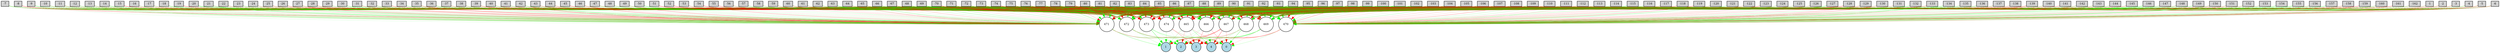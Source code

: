 digraph {
	node [fontsize=9 height=0.2 shape=circle width=0.2]
	-1 [fillcolor=lightgray shape=box style=filled]
	-2 [fillcolor=lightgray shape=box style=filled]
	-3 [fillcolor=lightgray shape=box style=filled]
	-4 [fillcolor=lightgray shape=box style=filled]
	-5 [fillcolor=lightgray shape=box style=filled]
	-6 [fillcolor=lightgray shape=box style=filled]
	-7 [fillcolor=lightgray shape=box style=filled]
	-8 [fillcolor=lightgray shape=box style=filled]
	-9 [fillcolor=lightgray shape=box style=filled]
	-10 [fillcolor=lightgray shape=box style=filled]
	-11 [fillcolor=lightgray shape=box style=filled]
	-12 [fillcolor=lightgray shape=box style=filled]
	-13 [fillcolor=lightgray shape=box style=filled]
	-14 [fillcolor=lightgray shape=box style=filled]
	-15 [fillcolor=lightgray shape=box style=filled]
	-16 [fillcolor=lightgray shape=box style=filled]
	-17 [fillcolor=lightgray shape=box style=filled]
	-18 [fillcolor=lightgray shape=box style=filled]
	-19 [fillcolor=lightgray shape=box style=filled]
	-20 [fillcolor=lightgray shape=box style=filled]
	-21 [fillcolor=lightgray shape=box style=filled]
	-22 [fillcolor=lightgray shape=box style=filled]
	-23 [fillcolor=lightgray shape=box style=filled]
	-24 [fillcolor=lightgray shape=box style=filled]
	-25 [fillcolor=lightgray shape=box style=filled]
	-26 [fillcolor=lightgray shape=box style=filled]
	-27 [fillcolor=lightgray shape=box style=filled]
	-28 [fillcolor=lightgray shape=box style=filled]
	-29 [fillcolor=lightgray shape=box style=filled]
	-30 [fillcolor=lightgray shape=box style=filled]
	-31 [fillcolor=lightgray shape=box style=filled]
	-32 [fillcolor=lightgray shape=box style=filled]
	-33 [fillcolor=lightgray shape=box style=filled]
	-34 [fillcolor=lightgray shape=box style=filled]
	-35 [fillcolor=lightgray shape=box style=filled]
	-36 [fillcolor=lightgray shape=box style=filled]
	-37 [fillcolor=lightgray shape=box style=filled]
	-38 [fillcolor=lightgray shape=box style=filled]
	-39 [fillcolor=lightgray shape=box style=filled]
	-40 [fillcolor=lightgray shape=box style=filled]
	-41 [fillcolor=lightgray shape=box style=filled]
	-42 [fillcolor=lightgray shape=box style=filled]
	-43 [fillcolor=lightgray shape=box style=filled]
	-44 [fillcolor=lightgray shape=box style=filled]
	-45 [fillcolor=lightgray shape=box style=filled]
	-46 [fillcolor=lightgray shape=box style=filled]
	-47 [fillcolor=lightgray shape=box style=filled]
	-48 [fillcolor=lightgray shape=box style=filled]
	-49 [fillcolor=lightgray shape=box style=filled]
	-50 [fillcolor=lightgray shape=box style=filled]
	-51 [fillcolor=lightgray shape=box style=filled]
	-52 [fillcolor=lightgray shape=box style=filled]
	-53 [fillcolor=lightgray shape=box style=filled]
	-54 [fillcolor=lightgray shape=box style=filled]
	-55 [fillcolor=lightgray shape=box style=filled]
	-56 [fillcolor=lightgray shape=box style=filled]
	-57 [fillcolor=lightgray shape=box style=filled]
	-58 [fillcolor=lightgray shape=box style=filled]
	-59 [fillcolor=lightgray shape=box style=filled]
	-60 [fillcolor=lightgray shape=box style=filled]
	-61 [fillcolor=lightgray shape=box style=filled]
	-62 [fillcolor=lightgray shape=box style=filled]
	-63 [fillcolor=lightgray shape=box style=filled]
	-64 [fillcolor=lightgray shape=box style=filled]
	-65 [fillcolor=lightgray shape=box style=filled]
	-66 [fillcolor=lightgray shape=box style=filled]
	-67 [fillcolor=lightgray shape=box style=filled]
	-68 [fillcolor=lightgray shape=box style=filled]
	-69 [fillcolor=lightgray shape=box style=filled]
	-70 [fillcolor=lightgray shape=box style=filled]
	-71 [fillcolor=lightgray shape=box style=filled]
	-72 [fillcolor=lightgray shape=box style=filled]
	-73 [fillcolor=lightgray shape=box style=filled]
	-74 [fillcolor=lightgray shape=box style=filled]
	-75 [fillcolor=lightgray shape=box style=filled]
	-76 [fillcolor=lightgray shape=box style=filled]
	-77 [fillcolor=lightgray shape=box style=filled]
	-78 [fillcolor=lightgray shape=box style=filled]
	-79 [fillcolor=lightgray shape=box style=filled]
	-80 [fillcolor=lightgray shape=box style=filled]
	-81 [fillcolor=lightgray shape=box style=filled]
	-82 [fillcolor=lightgray shape=box style=filled]
	-83 [fillcolor=lightgray shape=box style=filled]
	-84 [fillcolor=lightgray shape=box style=filled]
	-85 [fillcolor=lightgray shape=box style=filled]
	-86 [fillcolor=lightgray shape=box style=filled]
	-87 [fillcolor=lightgray shape=box style=filled]
	-88 [fillcolor=lightgray shape=box style=filled]
	-89 [fillcolor=lightgray shape=box style=filled]
	-90 [fillcolor=lightgray shape=box style=filled]
	-91 [fillcolor=lightgray shape=box style=filled]
	-92 [fillcolor=lightgray shape=box style=filled]
	-93 [fillcolor=lightgray shape=box style=filled]
	-94 [fillcolor=lightgray shape=box style=filled]
	-95 [fillcolor=lightgray shape=box style=filled]
	-96 [fillcolor=lightgray shape=box style=filled]
	-97 [fillcolor=lightgray shape=box style=filled]
	-98 [fillcolor=lightgray shape=box style=filled]
	-99 [fillcolor=lightgray shape=box style=filled]
	-100 [fillcolor=lightgray shape=box style=filled]
	-101 [fillcolor=lightgray shape=box style=filled]
	-102 [fillcolor=lightgray shape=box style=filled]
	-103 [fillcolor=lightgray shape=box style=filled]
	-104 [fillcolor=lightgray shape=box style=filled]
	-105 [fillcolor=lightgray shape=box style=filled]
	-106 [fillcolor=lightgray shape=box style=filled]
	-107 [fillcolor=lightgray shape=box style=filled]
	-108 [fillcolor=lightgray shape=box style=filled]
	-109 [fillcolor=lightgray shape=box style=filled]
	-110 [fillcolor=lightgray shape=box style=filled]
	-111 [fillcolor=lightgray shape=box style=filled]
	-112 [fillcolor=lightgray shape=box style=filled]
	-113 [fillcolor=lightgray shape=box style=filled]
	-114 [fillcolor=lightgray shape=box style=filled]
	-115 [fillcolor=lightgray shape=box style=filled]
	-116 [fillcolor=lightgray shape=box style=filled]
	-117 [fillcolor=lightgray shape=box style=filled]
	-118 [fillcolor=lightgray shape=box style=filled]
	-119 [fillcolor=lightgray shape=box style=filled]
	-120 [fillcolor=lightgray shape=box style=filled]
	-121 [fillcolor=lightgray shape=box style=filled]
	-122 [fillcolor=lightgray shape=box style=filled]
	-123 [fillcolor=lightgray shape=box style=filled]
	-124 [fillcolor=lightgray shape=box style=filled]
	-125 [fillcolor=lightgray shape=box style=filled]
	-126 [fillcolor=lightgray shape=box style=filled]
	-127 [fillcolor=lightgray shape=box style=filled]
	-128 [fillcolor=lightgray shape=box style=filled]
	-129 [fillcolor=lightgray shape=box style=filled]
	-130 [fillcolor=lightgray shape=box style=filled]
	-131 [fillcolor=lightgray shape=box style=filled]
	-132 [fillcolor=lightgray shape=box style=filled]
	-133 [fillcolor=lightgray shape=box style=filled]
	-134 [fillcolor=lightgray shape=box style=filled]
	-135 [fillcolor=lightgray shape=box style=filled]
	-136 [fillcolor=lightgray shape=box style=filled]
	-137 [fillcolor=lightgray shape=box style=filled]
	-138 [fillcolor=lightgray shape=box style=filled]
	-139 [fillcolor=lightgray shape=box style=filled]
	-140 [fillcolor=lightgray shape=box style=filled]
	-141 [fillcolor=lightgray shape=box style=filled]
	-142 [fillcolor=lightgray shape=box style=filled]
	-143 [fillcolor=lightgray shape=box style=filled]
	-144 [fillcolor=lightgray shape=box style=filled]
	-145 [fillcolor=lightgray shape=box style=filled]
	-146 [fillcolor=lightgray shape=box style=filled]
	-147 [fillcolor=lightgray shape=box style=filled]
	-148 [fillcolor=lightgray shape=box style=filled]
	-149 [fillcolor=lightgray shape=box style=filled]
	-150 [fillcolor=lightgray shape=box style=filled]
	-151 [fillcolor=lightgray shape=box style=filled]
	-152 [fillcolor=lightgray shape=box style=filled]
	-153 [fillcolor=lightgray shape=box style=filled]
	-154 [fillcolor=lightgray shape=box style=filled]
	-155 [fillcolor=lightgray shape=box style=filled]
	-156 [fillcolor=lightgray shape=box style=filled]
	-157 [fillcolor=lightgray shape=box style=filled]
	-158 [fillcolor=lightgray shape=box style=filled]
	-159 [fillcolor=lightgray shape=box style=filled]
	-160 [fillcolor=lightgray shape=box style=filled]
	-161 [fillcolor=lightgray shape=box style=filled]
	-162 [fillcolor=lightgray shape=box style=filled]
	0 [fillcolor=lightblue style=filled]
	1 [fillcolor=lightblue style=filled]
	2 [fillcolor=lightblue style=filled]
	3 [fillcolor=lightblue style=filled]
	4 [fillcolor=lightblue style=filled]
	465 [fillcolor=white style=filled]
	466 [fillcolor=white style=filled]
	467 [fillcolor=white style=filled]
	468 [fillcolor=white style=filled]
	469 [fillcolor=white style=filled]
	470 [fillcolor=white style=filled]
	471 [fillcolor=white style=filled]
	472 [fillcolor=white style=filled]
	473 [fillcolor=white style=filled]
	474 [fillcolor=white style=filled]
	-1 -> 465 [color=red penwidth=0.1609787480671488 style=solid]
	-1 -> 466 [color=red penwidth=0.2965335750655628 style=solid]
	-1 -> 467 [color=green penwidth=0.30888519830291983 style=solid]
	-1 -> 468 [color=green penwidth=0.1755584504718264 style=solid]
	-1 -> 469 [color=green penwidth=0.29069257872395504 style=solid]
	-1 -> 470 [color=green penwidth=0.25470653847511265 style=solid]
	-1 -> 471 [color=red penwidth=0.10161415621481296 style=solid]
	-1 -> 472 [color=green penwidth=0.19466989619758462 style=solid]
	-1 -> 473 [color=red penwidth=0.19958270416393037 style=solid]
	-1 -> 474 [color=red penwidth=0.27107950473464115 style=solid]
	-2 -> 465 [color=green penwidth=0.13880860061436798 style=solid]
	-2 -> 466 [color=red penwidth=0.4650426899696807 style=solid]
	-2 -> 467 [color=green penwidth=0.15080367007870255 style=solid]
	-2 -> 468 [color=green penwidth=0.16292052065646506 style=solid]
	-2 -> 469 [color=green penwidth=0.36232858261412204 style=solid]
	-2 -> 470 [color=red penwidth=0.4042006246569825 style=solid]
	-2 -> 471 [color=red penwidth=0.12474746120664643 style=solid]
	-2 -> 472 [color=red penwidth=0.1593493031417379 style=solid]
	-2 -> 473 [color=green penwidth=0.2634438388750475 style=solid]
	-2 -> 474 [color=red penwidth=0.2820372344790291 style=solid]
	-3 -> 465 [color=red penwidth=0.24284760645083134 style=solid]
	-3 -> 466 [color=red penwidth=0.20337931600978354 style=solid]
	-3 -> 467 [color=green penwidth=0.24850422479516823 style=solid]
	-3 -> 468 [color=red penwidth=0.3642423035300876 style=solid]
	-3 -> 469 [color=green penwidth=0.2895351705760226 style=solid]
	-3 -> 470 [color=green penwidth=0.17687086969471036 style=solid]
	-3 -> 471 [color=green penwidth=0.28114429524704326 style=solid]
	-3 -> 472 [color=green penwidth=0.3051893234821754 style=solid]
	-3 -> 473 [color=red penwidth=0.2694654707737449 style=solid]
	-3 -> 474 [color=red penwidth=0.26299125680665925 style=solid]
	-4 -> 465 [color=red penwidth=0.29850014759149035 style=solid]
	-4 -> 466 [color=green penwidth=0.185912163838721 style=solid]
	-4 -> 467 [color=green penwidth=0.26249511697153194 style=solid]
	-4 -> 468 [color=red penwidth=0.17944068006695563 style=solid]
	-4 -> 469 [color=green penwidth=0.23952449270218784 style=solid]
	-4 -> 470 [color=red penwidth=0.2895624183628519 style=solid]
	-4 -> 471 [color=red penwidth=0.27643033425201324 style=solid]
	-4 -> 472 [color=green penwidth=0.335113853867666 style=solid]
	-4 -> 473 [color=red penwidth=0.15025024810331822 style=solid]
	-4 -> 474 [color=green penwidth=0.2954282787620115 style=solid]
	-5 -> 465 [color=green penwidth=0.673959723920301 style=solid]
	-5 -> 466 [color=red penwidth=0.3622521577134703 style=solid]
	-5 -> 467 [color=green penwidth=0.1005368051543167 style=solid]
	-5 -> 468 [color=red penwidth=0.5456979735512281 style=solid]
	-5 -> 469 [color=green penwidth=0.27047963091389715 style=solid]
	-5 -> 470 [color=red penwidth=0.384530357312578 style=solid]
	-5 -> 471 [color=red penwidth=0.49273800493499775 style=solid]
	-5 -> 472 [color=green penwidth=0.33052594993100026 style=solid]
	-5 -> 473 [color=red penwidth=0.15131431434243003 style=solid]
	-5 -> 474 [color=red penwidth=0.16483767359176665 style=solid]
	-6 -> 465 [color=red penwidth=0.15679928768791893 style=solid]
	-6 -> 466 [color=red penwidth=0.7594877723112294 style=solid]
	-6 -> 467 [color=green penwidth=0.33551033043388767 style=solid]
	-6 -> 468 [color=green penwidth=0.1490803890839755 style=solid]
	-6 -> 469 [color=green penwidth=0.34189946415666606 style=solid]
	-6 -> 470 [color=green penwidth=0.14627405325245327 style=solid]
	-6 -> 471 [color=red penwidth=0.10352158060554129 style=solid]
	-6 -> 472 [color=red penwidth=0.3374563073794312 style=solid]
	-6 -> 473 [color=red penwidth=0.14015229263798376 style=solid]
	-6 -> 474 [color=green penwidth=0.1312231274670669 style=solid]
	-7 -> 465 [color=green penwidth=0.3962222668878822 style=solid]
	-7 -> 466 [color=red penwidth=0.184116530188893 style=solid]
	-7 -> 467 [color=red penwidth=0.5202083070113689 style=solid]
	-7 -> 468 [color=green penwidth=0.20474932834025328 style=solid]
	-7 -> 469 [color=green penwidth=0.39957639424731706 style=solid]
	-7 -> 470 [color=green penwidth=0.3799670897048547 style=solid]
	-7 -> 471 [color=red penwidth=0.30522224836778455 style=solid]
	-7 -> 472 [color=green penwidth=0.16848814523167185 style=solid]
	-7 -> 473 [color=red penwidth=0.2526625266050314 style=solid]
	-7 -> 474 [color=green penwidth=0.5097070678416422 style=solid]
	-8 -> 465 [color=green penwidth=0.1541806941112137 style=solid]
	-8 -> 466 [color=green penwidth=0.21662307861793242 style=solid]
	-8 -> 467 [color=green penwidth=0.2826711602338391 style=solid]
	-8 -> 468 [color=red penwidth=0.1850861995278955 style=solid]
	-8 -> 469 [color=green penwidth=0.23226390613650622 style=solid]
	-8 -> 470 [color=red penwidth=0.22066887154685993 style=solid]
	-8 -> 471 [color=red penwidth=0.22000547043364022 style=solid]
	-8 -> 472 [color=red penwidth=0.15680413318870284 style=solid]
	-8 -> 473 [color=green penwidth=0.12261331692052119 style=solid]
	-8 -> 474 [color=red penwidth=0.5332407208055078 style=solid]
	-9 -> 465 [color=green penwidth=0.23613881278717813 style=solid]
	-9 -> 466 [color=red penwidth=0.17334286478255728 style=solid]
	-9 -> 467 [color=green penwidth=0.10262740865092126 style=solid]
	-9 -> 468 [color=green penwidth=0.22837714556767633 style=solid]
	-9 -> 469 [color=red penwidth=0.20876578333782703 style=solid]
	-9 -> 470 [color=red penwidth=0.4750943040978626 style=solid]
	-9 -> 471 [color=green penwidth=0.14649915953201975 style=solid]
	-9 -> 472 [color=green penwidth=0.2771240543350494 style=solid]
	-9 -> 473 [color=green penwidth=0.39431512082291165 style=solid]
	-9 -> 474 [color=green penwidth=0.41738018736472327 style=solid]
	-10 -> 465 [color=red penwidth=0.33222293626714605 style=solid]
	-10 -> 466 [color=red penwidth=0.2423338686127173 style=solid]
	-10 -> 467 [color=red penwidth=0.18665630694994 style=solid]
	-10 -> 468 [color=red penwidth=0.2374909424102634 style=solid]
	-10 -> 469 [color=red penwidth=0.15755902704406954 style=solid]
	-10 -> 470 [color=green penwidth=0.42655854437809815 style=solid]
	-10 -> 471 [color=red penwidth=0.10108276989538068 style=solid]
	-10 -> 472 [color=red penwidth=0.3849477174068907 style=solid]
	-10 -> 473 [color=green penwidth=0.6259106419396803 style=solid]
	-10 -> 474 [color=red penwidth=0.15865312774378137 style=solid]
	-11 -> 465 [color=red penwidth=0.502728583879924 style=solid]
	-11 -> 466 [color=red penwidth=0.12156232813153857 style=solid]
	-11 -> 467 [color=green penwidth=0.2001110187266567 style=solid]
	-11 -> 468 [color=green penwidth=0.2813387393610699 style=solid]
	-11 -> 469 [color=red penwidth=0.3348069312686815 style=solid]
	-11 -> 470 [color=red penwidth=0.5842093249841928 style=solid]
	-11 -> 471 [color=green penwidth=0.1675527641804292 style=solid]
	-11 -> 472 [color=red penwidth=0.3985961710190228 style=solid]
	-11 -> 473 [color=green penwidth=0.1854117712626376 style=solid]
	-11 -> 474 [color=green penwidth=0.32866749553279373 style=solid]
	-12 -> 465 [color=red penwidth=0.13073464741566101 style=solid]
	-12 -> 466 [color=green penwidth=0.27538267564018803 style=solid]
	-12 -> 467 [color=green penwidth=0.15991396730257912 style=solid]
	-12 -> 468 [color=red penwidth=0.20069529347513598 style=solid]
	-12 -> 469 [color=green penwidth=0.27416950641723226 style=solid]
	-12 -> 470 [color=red penwidth=0.12210003821535831 style=solid]
	-12 -> 471 [color=green penwidth=0.4048579687740044 style=solid]
	-12 -> 472 [color=green penwidth=0.2472078435702749 style=solid]
	-12 -> 473 [color=green penwidth=0.35407776547470726 style=solid]
	-12 -> 474 [color=red penwidth=0.1448053801528685 style=solid]
	-13 -> 465 [color=green penwidth=0.4770267355055975 style=solid]
	-13 -> 466 [color=green penwidth=0.15334610001085225 style=solid]
	-13 -> 467 [color=red penwidth=0.2981375902234976 style=solid]
	-13 -> 468 [color=red penwidth=0.5434226517359471 style=solid]
	-13 -> 469 [color=red penwidth=0.37575593070682445 style=solid]
	-13 -> 470 [color=green penwidth=0.11653040674756487 style=solid]
	-13 -> 471 [color=green penwidth=0.2887079918200505 style=solid]
	-13 -> 472 [color=green penwidth=0.1934678079812594 style=solid]
	-13 -> 473 [color=green penwidth=0.30905289099220046 style=solid]
	-13 -> 474 [color=red penwidth=0.1739213535376633 style=solid]
	-14 -> 465 [color=green penwidth=0.29186787920991075 style=solid]
	-14 -> 466 [color=green penwidth=0.14483982823389932 style=solid]
	-14 -> 467 [color=green penwidth=0.3819480334255889 style=solid]
	-14 -> 468 [color=green penwidth=0.4773516982140191 style=solid]
	-14 -> 469 [color=green penwidth=0.236376101014341 style=solid]
	-14 -> 470 [color=green penwidth=0.19944446050362152 style=solid]
	-14 -> 471 [color=red penwidth=0.2226120972435979 style=solid]
	-14 -> 472 [color=green penwidth=0.16933076675322412 style=solid]
	-14 -> 473 [color=green penwidth=0.10283942950587659 style=solid]
	-14 -> 474 [color=green penwidth=0.15081044733331056 style=solid]
	-15 -> 465 [color=red penwidth=0.507797955590796 style=solid]
	-15 -> 466 [color=green penwidth=0.3338414842255424 style=solid]
	-15 -> 467 [color=red penwidth=0.12766391972964852 style=solid]
	-15 -> 468 [color=red penwidth=0.550307325052127 style=solid]
	-15 -> 469 [color=red penwidth=0.18611192721542122 style=solid]
	-15 -> 470 [color=green penwidth=0.1715742668166597 style=solid]
	-15 -> 471 [color=green penwidth=0.21161911622583823 style=solid]
	-15 -> 472 [color=red penwidth=0.43745260421319865 style=solid]
	-15 -> 473 [color=red penwidth=0.23831050099059697 style=solid]
	-15 -> 474 [color=red penwidth=0.2781929880339443 style=solid]
	-16 -> 465 [color=green penwidth=0.19579714512295704 style=solid]
	-16 -> 466 [color=red penwidth=0.13239608191307933 style=solid]
	-16 -> 467 [color=red penwidth=0.16367453995820747 style=solid]
	-16 -> 468 [color=red penwidth=0.13307085618009284 style=solid]
	-16 -> 469 [color=red penwidth=0.3413654250581862 style=solid]
	-16 -> 470 [color=green penwidth=0.19254872597942058 style=solid]
	-16 -> 471 [color=green penwidth=0.29051738438921515 style=solid]
	-16 -> 472 [color=red penwidth=0.13543312138952826 style=solid]
	-16 -> 473 [color=red penwidth=0.22258073698076047 style=solid]
	-16 -> 474 [color=green penwidth=0.17117111241944583 style=solid]
	-17 -> 465 [color=green penwidth=0.31030525433865774 style=solid]
	-17 -> 466 [color=green penwidth=0.1824370795966257 style=solid]
	-17 -> 467 [color=green penwidth=0.21226947454146408 style=solid]
	-17 -> 468 [color=red penwidth=0.1773513265844589 style=solid]
	-17 -> 469 [color=red penwidth=0.1028922112544174 style=solid]
	-17 -> 470 [color=red penwidth=0.3644087738713703 style=solid]
	-17 -> 471 [color=red penwidth=0.20624484509219482 style=solid]
	-17 -> 472 [color=green penwidth=0.2465153016442035 style=solid]
	-17 -> 473 [color=red penwidth=0.22411698705507832 style=solid]
	-17 -> 474 [color=green penwidth=0.15562126149875294 style=solid]
	-18 -> 465 [color=green penwidth=0.2208802460749944 style=solid]
	-18 -> 466 [color=green penwidth=0.2223531228029744 style=solid]
	-18 -> 467 [color=green penwidth=0.6029323961446061 style=solid]
	-18 -> 468 [color=red penwidth=0.25096259157660555 style=solid]
	-18 -> 469 [color=green penwidth=0.3497985280130048 style=solid]
	-18 -> 470 [color=green penwidth=0.39362382651994 style=solid]
	-18 -> 471 [color=green penwidth=0.2971983679121071 style=solid]
	-18 -> 472 [color=green penwidth=0.30133195994511497 style=solid]
	-18 -> 473 [color=red penwidth=0.1558404788991548 style=solid]
	-18 -> 474 [color=green penwidth=0.1242971223817686 style=solid]
	-19 -> 465 [color=red penwidth=0.418796256240634 style=solid]
	-19 -> 466 [color=red penwidth=0.47657352685574395 style=solid]
	-19 -> 467 [color=red penwidth=0.19032721393743268 style=solid]
	-19 -> 468 [color=red penwidth=0.24926253978790383 style=solid]
	-19 -> 469 [color=red penwidth=0.2715869030311686 style=solid]
	-19 -> 470 [color=red penwidth=0.3575928365690866 style=solid]
	-19 -> 471 [color=red penwidth=0.13350122220903482 style=solid]
	-19 -> 472 [color=red penwidth=0.17604289517481572 style=solid]
	-19 -> 473 [color=green penwidth=0.2337055356709332 style=solid]
	-19 -> 474 [color=red penwidth=0.4032850829677712 style=solid]
	-20 -> 465 [color=red penwidth=0.2789215556843413 style=solid]
	-20 -> 466 [color=green penwidth=0.1874708231520538 style=solid]
	-20 -> 467 [color=red penwidth=0.3152831576566343 style=solid]
	-20 -> 468 [color=green penwidth=0.12167612593082502 style=solid]
	-20 -> 469 [color=green penwidth=0.169242940726652 style=solid]
	-20 -> 470 [color=green penwidth=0.8702403539946197 style=solid]
	-20 -> 471 [color=red penwidth=0.10041538329002933 style=solid]
	-20 -> 472 [color=green penwidth=0.6509679166178338 style=solid]
	-20 -> 473 [color=red penwidth=0.11547128453842342 style=solid]
	-20 -> 474 [color=green penwidth=0.12553755580690754 style=solid]
	-21 -> 465 [color=green penwidth=0.2837366614402568 style=solid]
	-21 -> 466 [color=green penwidth=0.18135428411978416 style=solid]
	-21 -> 467 [color=green penwidth=0.10833189336495676 style=solid]
	-21 -> 468 [color=green penwidth=0.49576143540819606 style=solid]
	-21 -> 469 [color=red penwidth=0.2369313839848994 style=solid]
	-21 -> 470 [color=green penwidth=0.2768170163773227 style=solid]
	-21 -> 471 [color=green penwidth=0.6630256005183527 style=solid]
	-21 -> 472 [color=green penwidth=0.12378647513339722 style=solid]
	-21 -> 473 [color=red penwidth=0.13656904700505657 style=solid]
	-21 -> 474 [color=red penwidth=0.15324593927664815 style=solid]
	-22 -> 465 [color=red penwidth=0.37163899004928524 style=solid]
	-22 -> 466 [color=red penwidth=0.38258165467199867 style=solid]
	-22 -> 467 [color=red penwidth=0.25329549601511436 style=solid]
	-22 -> 468 [color=green penwidth=0.11183283164684926 style=solid]
	-22 -> 469 [color=red penwidth=0.24514269481724446 style=solid]
	-22 -> 470 [color=green penwidth=0.15755197022411715 style=solid]
	-22 -> 471 [color=green penwidth=0.2652192082229776 style=solid]
	-22 -> 472 [color=red penwidth=0.1107444551518737 style=solid]
	-22 -> 473 [color=red penwidth=0.23439036959763906 style=solid]
	-22 -> 474 [color=green penwidth=0.10833528945219491 style=solid]
	-23 -> 465 [color=green penwidth=0.1377235025011627 style=solid]
	-23 -> 466 [color=green penwidth=0.25582123910723636 style=solid]
	-23 -> 467 [color=green penwidth=0.48696585829788375 style=solid]
	-23 -> 468 [color=green penwidth=0.2559634944243734 style=solid]
	-23 -> 469 [color=green penwidth=0.31811717406158874 style=solid]
	-23 -> 470 [color=red penwidth=0.13488410386921273 style=solid]
	-23 -> 471 [color=green penwidth=0.1726168051936569 style=solid]
	-23 -> 472 [color=red penwidth=0.16145551242218953 style=solid]
	-23 -> 473 [color=red penwidth=0.3030046657890273 style=solid]
	-23 -> 474 [color=green penwidth=0.2908304410107132 style=solid]
	-24 -> 465 [color=green penwidth=0.2831535584442998 style=solid]
	-24 -> 466 [color=red penwidth=0.15966156361459216 style=solid]
	-24 -> 467 [color=green penwidth=0.2536608455921435 style=solid]
	-24 -> 468 [color=green penwidth=0.16318010739920658 style=solid]
	-24 -> 469 [color=green penwidth=0.16261115815735497 style=solid]
	-24 -> 470 [color=red penwidth=0.1431170473208233 style=solid]
	-24 -> 471 [color=red penwidth=0.21370939452583543 style=solid]
	-24 -> 472 [color=green penwidth=0.12261841040816508 style=solid]
	-24 -> 473 [color=green penwidth=0.14949522400593315 style=solid]
	-24 -> 474 [color=red penwidth=0.2847029361010823 style=solid]
	-25 -> 465 [color=green penwidth=0.2929281998680286 style=solid]
	-25 -> 466 [color=red penwidth=0.31718074176817534 style=solid]
	-25 -> 467 [color=red penwidth=0.2106609695536531 style=solid]
	-25 -> 468 [color=red penwidth=0.3158948589421532 style=solid]
	-25 -> 469 [color=red penwidth=0.5030118492865449 style=solid]
	-25 -> 470 [color=green penwidth=0.4552108401829522 style=solid]
	-25 -> 471 [color=green penwidth=0.35639113314370996 style=solid]
	-25 -> 472 [color=red penwidth=0.236479559251318 style=solid]
	-25 -> 473 [color=red penwidth=0.302466367001345 style=solid]
	-25 -> 474 [color=red penwidth=0.1555577308819277 style=solid]
	-26 -> 465 [color=red penwidth=0.2087489858228453 style=solid]
	-26 -> 466 [color=red penwidth=0.3073776883981233 style=solid]
	-26 -> 467 [color=red penwidth=0.20136901548149855 style=solid]
	-26 -> 468 [color=red penwidth=0.28053930165635543 style=solid]
	-26 -> 469 [color=green penwidth=0.13058523708234687 style=solid]
	-26 -> 470 [color=red penwidth=0.2854779228838237 style=solid]
	-26 -> 471 [color=green penwidth=0.398625594119994 style=solid]
	-26 -> 472 [color=green penwidth=0.21770485123570482 style=solid]
	-26 -> 473 [color=red penwidth=0.228956026366663 style=solid]
	-26 -> 474 [color=red penwidth=0.440254909857992 style=solid]
	-27 -> 465 [color=red penwidth=0.1949026999444847 style=solid]
	-27 -> 466 [color=green penwidth=0.5859578510844112 style=solid]
	-27 -> 467 [color=red penwidth=0.1641774414546035 style=solid]
	-27 -> 468 [color=red penwidth=0.14178038176707444 style=solid]
	-27 -> 469 [color=red penwidth=0.3470564695695083 style=solid]
	-27 -> 470 [color=green penwidth=0.44025935365178714 style=solid]
	-27 -> 471 [color=red penwidth=0.5179705871872778 style=solid]
	-27 -> 472 [color=red penwidth=0.2687514263063272 style=solid]
	-27 -> 473 [color=green penwidth=0.4010643797109352 style=solid]
	-27 -> 474 [color=red penwidth=0.2685127155271645 style=solid]
	-28 -> 465 [color=red penwidth=0.25612788919322305 style=solid]
	-28 -> 466 [color=red penwidth=0.6802394903006829 style=solid]
	-28 -> 467 [color=green penwidth=0.13433705695853343 style=solid]
	-28 -> 468 [color=red penwidth=0.23504889342888913 style=solid]
	-28 -> 469 [color=red penwidth=0.2679366301750687 style=solid]
	-28 -> 470 [color=red penwidth=0.27618855230657274 style=solid]
	-28 -> 471 [color=green penwidth=0.26854747419444347 style=solid]
	-28 -> 472 [color=red penwidth=0.14338063226843484 style=solid]
	-28 -> 473 [color=green penwidth=0.15470081111602468 style=solid]
	-28 -> 474 [color=red penwidth=0.20538635578831366 style=solid]
	-29 -> 465 [color=red penwidth=0.11519896815977662 style=solid]
	-29 -> 466 [color=red penwidth=0.3141725359114851 style=solid]
	-29 -> 467 [color=red penwidth=0.1461445786775501 style=solid]
	-29 -> 468 [color=red penwidth=0.13898370613516597 style=solid]
	-29 -> 469 [color=red penwidth=0.17815696762300037 style=solid]
	-29 -> 470 [color=green penwidth=0.16121753220503024 style=solid]
	-29 -> 471 [color=red penwidth=0.1607692825648701 style=solid]
	-29 -> 472 [color=green penwidth=0.23148650102934196 style=solid]
	-29 -> 473 [color=green penwidth=0.11705592078710976 style=solid]
	-29 -> 474 [color=green penwidth=0.18928920760342427 style=solid]
	-30 -> 465 [color=red penwidth=0.14495537495956323 style=solid]
	-30 -> 466 [color=green penwidth=0.16351462852145282 style=solid]
	-30 -> 467 [color=red penwidth=0.30949031739610955 style=solid]
	-30 -> 468 [color=green penwidth=0.16068371735499276 style=solid]
	-30 -> 469 [color=green penwidth=0.25770253712510577 style=solid]
	-30 -> 470 [color=red penwidth=0.1404639917061744 style=solid]
	-30 -> 471 [color=green penwidth=0.12078289855703686 style=solid]
	-30 -> 472 [color=red penwidth=0.18858093825194816 style=solid]
	-30 -> 473 [color=green penwidth=0.21264572451830377 style=solid]
	-30 -> 474 [color=green penwidth=0.42727254520403535 style=solid]
	-31 -> 465 [color=red penwidth=0.2299469854970637 style=solid]
	-31 -> 466 [color=green penwidth=0.1633092609073415 style=solid]
	-31 -> 467 [color=red penwidth=0.21145145714804392 style=solid]
	-31 -> 468 [color=red penwidth=0.15924189024698882 style=solid]
	-31 -> 469 [color=green penwidth=0.2508857347259058 style=solid]
	-31 -> 470 [color=red penwidth=0.46410475009578234 style=solid]
	-31 -> 471 [color=red penwidth=0.41971993333709223 style=solid]
	-31 -> 472 [color=red penwidth=0.5587737299714671 style=solid]
	-31 -> 473 [color=green penwidth=0.2160112138755455 style=solid]
	-31 -> 474 [color=green penwidth=0.2404867683093612 style=solid]
	-32 -> 465 [color=green penwidth=0.33815181838458364 style=solid]
	-32 -> 466 [color=green penwidth=0.16602251621293673 style=solid]
	-32 -> 467 [color=red penwidth=0.11338035196135411 style=solid]
	-32 -> 468 [color=red penwidth=0.20148305565363245 style=solid]
	-32 -> 469 [color=green penwidth=0.21285924221609034 style=solid]
	-32 -> 470 [color=red penwidth=0.2627184136495226 style=solid]
	-32 -> 471 [color=red penwidth=0.48378836475867526 style=solid]
	-32 -> 472 [color=green penwidth=0.20939632806081332 style=solid]
	-32 -> 473 [color=green penwidth=0.28471115068391084 style=solid]
	-32 -> 474 [color=green penwidth=0.13075525724050924 style=solid]
	-33 -> 465 [color=green penwidth=0.14707010944642587 style=solid]
	-33 -> 466 [color=red penwidth=0.4787989628161583 style=solid]
	-33 -> 467 [color=red penwidth=0.26264488076702086 style=solid]
	-33 -> 468 [color=green penwidth=0.33837646860169374 style=solid]
	-33 -> 469 [color=red penwidth=0.3500569615345286 style=solid]
	-33 -> 470 [color=green penwidth=0.16038578786559016 style=solid]
	-33 -> 471 [color=green penwidth=0.1099389053180897 style=solid]
	-33 -> 472 [color=red penwidth=0.1758664366228084 style=solid]
	-33 -> 473 [color=red penwidth=0.20120158505599445 style=solid]
	-33 -> 474 [color=red penwidth=0.27033041081247294 style=solid]
	-34 -> 465 [color=green penwidth=0.11986541641285996 style=solid]
	-34 -> 466 [color=green penwidth=0.231135444283705 style=solid]
	-34 -> 467 [color=green penwidth=0.37784664780780464 style=solid]
	-34 -> 468 [color=red penwidth=0.19325645813111 style=solid]
	-34 -> 469 [color=red penwidth=0.25101598500892097 style=solid]
	-34 -> 470 [color=green penwidth=0.1997486774728235 style=solid]
	-34 -> 471 [color=red penwidth=0.15643479552778017 style=solid]
	-34 -> 472 [color=green penwidth=0.198492565952334 style=solid]
	-34 -> 473 [color=green penwidth=0.1528333612574191 style=solid]
	-34 -> 474 [color=green penwidth=0.26624282584290715 style=solid]
	-35 -> 465 [color=green penwidth=0.18413343910858265 style=solid]
	-35 -> 466 [color=red penwidth=0.3026377104525584 style=solid]
	-35 -> 467 [color=red penwidth=0.1532605110572931 style=solid]
	-35 -> 468 [color=green penwidth=0.46175765511478417 style=solid]
	-35 -> 469 [color=green penwidth=0.12256778618945689 style=solid]
	-35 -> 470 [color=green penwidth=0.13077431232881953 style=solid]
	-35 -> 471 [color=red penwidth=0.7131343226207182 style=solid]
	-35 -> 472 [color=red penwidth=0.33702207607087964 style=solid]
	-35 -> 473 [color=green penwidth=0.34938228597246535 style=solid]
	-35 -> 474 [color=red penwidth=0.21317767623476647 style=solid]
	-36 -> 465 [color=red penwidth=0.385983321520768 style=solid]
	-36 -> 466 [color=red penwidth=0.24738721010694362 style=solid]
	-36 -> 467 [color=red penwidth=0.3774489525984067 style=solid]
	-36 -> 468 [color=red penwidth=0.2425869313842999 style=solid]
	-36 -> 469 [color=red penwidth=0.39428370922013 style=solid]
	-36 -> 470 [color=red penwidth=0.4023977699702803 style=solid]
	-36 -> 471 [color=green penwidth=0.11760213090552218 style=solid]
	-36 -> 472 [color=red penwidth=0.19626786290783532 style=solid]
	-36 -> 473 [color=green penwidth=0.41522360819121884 style=solid]
	-36 -> 474 [color=green penwidth=0.3254774296348708 style=solid]
	-37 -> 465 [color=red penwidth=0.13119757539971155 style=solid]
	-37 -> 466 [color=red penwidth=0.45206413547439495 style=solid]
	-37 -> 467 [color=green penwidth=0.20498943044753587 style=solid]
	-37 -> 468 [color=red penwidth=0.29827722959629255 style=solid]
	-37 -> 469 [color=green penwidth=0.2959576481636989 style=solid]
	-37 -> 470 [color=green penwidth=0.12398362215176922 style=solid]
	-37 -> 471 [color=green penwidth=0.2079735038063017 style=solid]
	-37 -> 472 [color=red penwidth=0.3121953599771657 style=solid]
	-37 -> 473 [color=green penwidth=0.12635818055012454 style=solid]
	-37 -> 474 [color=red penwidth=0.14449554146989624 style=solid]
	-38 -> 465 [color=red penwidth=0.24037389870134543 style=solid]
	-38 -> 466 [color=green penwidth=0.10591758630921626 style=solid]
	-38 -> 467 [color=green penwidth=0.11222406311211519 style=solid]
	-38 -> 468 [color=green penwidth=0.36203926894229066 style=solid]
	-38 -> 469 [color=red penwidth=0.1632254688990588 style=solid]
	-38 -> 470 [color=red penwidth=0.17370331529581307 style=solid]
	-38 -> 471 [color=green penwidth=0.29350713286361796 style=solid]
	-38 -> 472 [color=red penwidth=0.30105222651629626 style=solid]
	-38 -> 473 [color=green penwidth=0.3629102552152961 style=solid]
	-38 -> 474 [color=red penwidth=0.11368734182727337 style=solid]
	-39 -> 465 [color=green penwidth=0.24499077574488065 style=solid]
	-39 -> 466 [color=green penwidth=0.16432766940443955 style=solid]
	-39 -> 467 [color=green penwidth=0.20938936389556517 style=solid]
	-39 -> 468 [color=green penwidth=0.3384227786375834 style=solid]
	-39 -> 469 [color=green penwidth=0.5235227951417529 style=solid]
	-39 -> 470 [color=red penwidth=0.23568583629096548 style=solid]
	-39 -> 471 [color=red penwidth=0.30661298914516 style=solid]
	-39 -> 472 [color=red penwidth=0.3044910793338021 style=solid]
	-39 -> 473 [color=green penwidth=0.1560845050009701 style=solid]
	-39 -> 474 [color=red penwidth=0.3825771142173169 style=solid]
	-40 -> 465 [color=green penwidth=0.31249401027553114 style=solid]
	-40 -> 466 [color=red penwidth=0.3684443178376524 style=solid]
	-40 -> 467 [color=red penwidth=0.3173908675355983 style=solid]
	-40 -> 468 [color=red penwidth=0.10355919925027435 style=solid]
	-40 -> 469 [color=red penwidth=0.217079032628133 style=solid]
	-40 -> 470 [color=red penwidth=0.17191184682435218 style=solid]
	-40 -> 471 [color=green penwidth=0.1567664473810323 style=solid]
	-40 -> 472 [color=red penwidth=0.2633277887161716 style=solid]
	-40 -> 473 [color=red penwidth=0.14748136940902884 style=solid]
	-40 -> 474 [color=green penwidth=0.36739619642358445 style=solid]
	-41 -> 465 [color=green penwidth=0.4816594765485944 style=solid]
	-41 -> 466 [color=green penwidth=0.13535111474302558 style=solid]
	-41 -> 467 [color=green penwidth=0.2926937054751444 style=solid]
	-41 -> 468 [color=red penwidth=0.25771650227473875 style=solid]
	-41 -> 469 [color=red penwidth=0.2285853429441425 style=solid]
	-41 -> 470 [color=red penwidth=0.194429531680221 style=solid]
	-41 -> 471 [color=green penwidth=0.3951726166025261 style=solid]
	-41 -> 472 [color=green penwidth=0.26820212196626203 style=solid]
	-41 -> 473 [color=green penwidth=0.14810451124525914 style=solid]
	-41 -> 474 [color=red penwidth=0.15673515487891237 style=solid]
	-42 -> 465 [color=green penwidth=0.2701308338955089 style=solid]
	-42 -> 466 [color=red penwidth=0.30057047182410035 style=solid]
	-42 -> 467 [color=green penwidth=0.4756608035246037 style=solid]
	-42 -> 468 [color=red penwidth=0.30097915173451417 style=solid]
	-42 -> 469 [color=red penwidth=0.20747403872264503 style=solid]
	-42 -> 470 [color=green penwidth=0.27752539414178456 style=solid]
	-42 -> 471 [color=red penwidth=0.4306290877872634 style=solid]
	-42 -> 472 [color=red penwidth=0.11798709869973875 style=solid]
	-42 -> 473 [color=red penwidth=0.1277529734563961 style=solid]
	-42 -> 474 [color=green penwidth=0.4748065504844503 style=solid]
	-43 -> 465 [color=red penwidth=0.3445221399317919 style=solid]
	-43 -> 466 [color=green penwidth=0.4236820064905348 style=solid]
	-43 -> 467 [color=red penwidth=0.12816672526502917 style=solid]
	-43 -> 468 [color=red penwidth=0.11202350874401669 style=solid]
	-43 -> 469 [color=green penwidth=0.5048950003367303 style=solid]
	-43 -> 470 [color=red penwidth=0.32937640184411465 style=solid]
	-43 -> 471 [color=green penwidth=0.3514040801584579 style=solid]
	-43 -> 472 [color=green penwidth=0.17351514252339945 style=solid]
	-43 -> 473 [color=red penwidth=0.2973958784927919 style=solid]
	-43 -> 474 [color=red penwidth=0.26505883341972836 style=solid]
	-44 -> 465 [color=green penwidth=0.132203209973057 style=solid]
	-44 -> 466 [color=red penwidth=0.11724286252958238 style=solid]
	-44 -> 467 [color=red penwidth=0.16258059702696526 style=solid]
	-44 -> 468 [color=green penwidth=0.23453753815295106 style=solid]
	-44 -> 469 [color=green penwidth=0.1811695118998662 style=solid]
	-44 -> 470 [color=green penwidth=0.37949973827021566 style=solid]
	-44 -> 471 [color=green penwidth=0.1029719586065391 style=solid]
	-44 -> 472 [color=red penwidth=0.23931531822442684 style=solid]
	-44 -> 473 [color=green penwidth=0.18130193964213057 style=solid]
	-44 -> 474 [color=red penwidth=0.4299687968763227 style=solid]
	-45 -> 465 [color=red penwidth=0.17475276315407734 style=solid]
	-45 -> 466 [color=green penwidth=0.12662887581382493 style=solid]
	-45 -> 467 [color=red penwidth=0.2573364975751111 style=solid]
	-45 -> 468 [color=green penwidth=0.11400320214806033 style=solid]
	-45 -> 469 [color=green penwidth=0.319466457354827 style=solid]
	-45 -> 470 [color=green penwidth=0.1424340417010897 style=solid]
	-45 -> 471 [color=green penwidth=0.18155894544052847 style=solid]
	-45 -> 472 [color=red penwidth=0.5829783769955077 style=solid]
	-45 -> 473 [color=red penwidth=0.3072055701467281 style=solid]
	-45 -> 474 [color=red penwidth=0.2253929859421135 style=solid]
	-46 -> 465 [color=green penwidth=0.2467873704670967 style=solid]
	-46 -> 466 [color=red penwidth=0.594046333359738 style=solid]
	-46 -> 467 [color=green penwidth=0.1783111676801838 style=solid]
	-46 -> 468 [color=red penwidth=0.14229569245026563 style=solid]
	-46 -> 469 [color=red penwidth=0.4344048235405076 style=solid]
	-46 -> 470 [color=green penwidth=0.10106007664445493 style=solid]
	-46 -> 471 [color=red penwidth=0.5175871902218474 style=solid]
	-46 -> 472 [color=red penwidth=0.12834804852783555 style=solid]
	-46 -> 473 [color=red penwidth=0.15768156768839403 style=solid]
	-46 -> 474 [color=green penwidth=0.19601213903007875 style=solid]
	-47 -> 465 [color=red penwidth=0.11509914023737257 style=solid]
	-47 -> 466 [color=green penwidth=0.1442419684817394 style=solid]
	-47 -> 467 [color=green penwidth=0.4527404819830608 style=solid]
	-47 -> 468 [color=green penwidth=0.5432101694479027 style=solid]
	-47 -> 469 [color=green penwidth=0.11595822285283275 style=solid]
	-47 -> 470 [color=green penwidth=0.17038774860399492 style=solid]
	-47 -> 471 [color=red penwidth=0.2077080790736409 style=solid]
	-47 -> 472 [color=green penwidth=0.3376081282154665 style=solid]
	-47 -> 473 [color=red penwidth=0.37832634853623115 style=solid]
	-47 -> 474 [color=green penwidth=0.19965755544019784 style=solid]
	-48 -> 465 [color=red penwidth=0.13918080405675853 style=solid]
	-48 -> 466 [color=green penwidth=0.18378291233866473 style=solid]
	-48 -> 467 [color=red penwidth=0.32306543315086517 style=solid]
	-48 -> 468 [color=red penwidth=0.3899039395890863 style=solid]
	-48 -> 469 [color=green penwidth=0.3374247159466094 style=solid]
	-48 -> 470 [color=green penwidth=0.21300171343490892 style=solid]
	-48 -> 471 [color=green penwidth=0.1574860067544343 style=solid]
	-48 -> 472 [color=green penwidth=0.2667299669081422 style=solid]
	-48 -> 473 [color=green penwidth=0.5838376878000052 style=solid]
	-48 -> 474 [color=red penwidth=0.15023295430706535 style=solid]
	-49 -> 465 [color=red penwidth=0.33044453955978126 style=solid]
	-49 -> 466 [color=red penwidth=0.31171194144938974 style=solid]
	-49 -> 467 [color=green penwidth=0.2540865030017422 style=solid]
	-49 -> 468 [color=green penwidth=0.3142260211309669 style=solid]
	-49 -> 469 [color=red penwidth=0.19506061763416577 style=solid]
	-49 -> 470 [color=green penwidth=0.21640277186499157 style=solid]
	-49 -> 471 [color=red penwidth=0.458919063376792 style=solid]
	-49 -> 472 [color=green penwidth=0.18305675007064243 style=solid]
	-49 -> 473 [color=green penwidth=0.12528918843082812 style=solid]
	-49 -> 474 [color=green penwidth=0.13591677706528096 style=solid]
	-50 -> 465 [color=green penwidth=0.15837062486969078 style=solid]
	-50 -> 466 [color=green penwidth=0.44058826500075376 style=solid]
	-50 -> 467 [color=red penwidth=0.26017052993542433 style=solid]
	-50 -> 468 [color=red penwidth=0.15579591905087242 style=solid]
	-50 -> 469 [color=green penwidth=0.46427958761870114 style=solid]
	-50 -> 470 [color=red penwidth=0.15747378979523302 style=solid]
	-50 -> 471 [color=green penwidth=0.10503127685194208 style=solid]
	-50 -> 472 [color=green penwidth=0.23216369271245915 style=solid]
	-50 -> 473 [color=green penwidth=0.21249640838931763 style=solid]
	-50 -> 474 [color=green penwidth=0.28868543387022977 style=solid]
	-51 -> 465 [color=red penwidth=0.4486602015704775 style=solid]
	-51 -> 466 [color=red penwidth=0.2688875256574273 style=solid]
	-51 -> 467 [color=red penwidth=0.22277676600870322 style=solid]
	-51 -> 468 [color=green penwidth=0.1455362892007668 style=solid]
	-51 -> 469 [color=red penwidth=0.17674206678739487 style=solid]
	-51 -> 470 [color=red penwidth=0.30246454204561035 style=solid]
	-51 -> 471 [color=green penwidth=0.19073865366353632 style=solid]
	-51 -> 472 [color=red penwidth=0.3509321746659343 style=solid]
	-51 -> 473 [color=red penwidth=0.4447671574804344 style=solid]
	-51 -> 474 [color=red penwidth=0.27688438568197904 style=solid]
	-52 -> 465 [color=green penwidth=0.15559089527013403 style=solid]
	-52 -> 466 [color=green penwidth=0.38577073090185665 style=solid]
	-52 -> 467 [color=red penwidth=0.10185584937692281 style=solid]
	-52 -> 468 [color=red penwidth=0.41299511915929876 style=solid]
	-52 -> 469 [color=green penwidth=0.10628302739054626 style=solid]
	-52 -> 470 [color=red penwidth=0.32475302092634395 style=solid]
	-52 -> 471 [color=green penwidth=0.17748532967193845 style=solid]
	-52 -> 472 [color=red penwidth=0.2624268360579544 style=solid]
	-52 -> 473 [color=red penwidth=0.41115183966888225 style=solid]
	-52 -> 474 [color=red penwidth=0.6330448974388505 style=solid]
	-53 -> 465 [color=red penwidth=0.2222887551144232 style=solid]
	-53 -> 466 [color=green penwidth=0.22104643255270823 style=solid]
	-53 -> 467 [color=green penwidth=0.23964848970967886 style=solid]
	-53 -> 468 [color=green penwidth=0.1412327162041323 style=solid]
	-53 -> 469 [color=red penwidth=0.2813388453416975 style=solid]
	-53 -> 470 [color=red penwidth=0.13256522504275164 style=solid]
	-53 -> 471 [color=green penwidth=0.10513339330846865 style=solid]
	-53 -> 472 [color=green penwidth=0.15168044967409844 style=solid]
	-53 -> 473 [color=red penwidth=0.19420776110375182 style=solid]
	-53 -> 474 [color=red penwidth=0.25531646782579465 style=solid]
	-54 -> 465 [color=red penwidth=0.3637437118912442 style=solid]
	-54 -> 466 [color=red penwidth=0.33488862275328135 style=solid]
	-54 -> 467 [color=red penwidth=0.41556714846032305 style=solid]
	-54 -> 468 [color=red penwidth=0.19425411993299987 style=solid]
	-54 -> 469 [color=red penwidth=0.3061351170437302 style=solid]
	-54 -> 470 [color=red penwidth=0.35783161076079173 style=solid]
	-54 -> 471 [color=red penwidth=0.39452615759689247 style=solid]
	-54 -> 472 [color=red penwidth=0.3858495003186081 style=solid]
	-54 -> 473 [color=red penwidth=0.3134862777456696 style=solid]
	-54 -> 474 [color=red penwidth=0.23844171972074632 style=solid]
	-55 -> 465 [color=red penwidth=0.3499227623902128 style=solid]
	-55 -> 466 [color=green penwidth=0.14056664774840089 style=solid]
	-55 -> 467 [color=green penwidth=0.1733131231233448 style=solid]
	-55 -> 468 [color=red penwidth=0.18303255935777463 style=solid]
	-55 -> 469 [color=red penwidth=0.3300425255690945 style=solid]
	-55 -> 470 [color=red penwidth=0.366294955186783 style=solid]
	-55 -> 471 [color=green penwidth=0.17998205204498516 style=solid]
	-55 -> 472 [color=red penwidth=0.3276497407500356 style=solid]
	-55 -> 473 [color=red penwidth=0.28727095397994096 style=solid]
	-55 -> 474 [color=red penwidth=0.20058058689225944 style=solid]
	-56 -> 465 [color=red penwidth=0.5221969615807823 style=solid]
	-56 -> 466 [color=red penwidth=0.19681549985304453 style=solid]
	-56 -> 467 [color=red penwidth=0.15147110441379974 style=solid]
	-56 -> 468 [color=green penwidth=0.4314203336017258 style=solid]
	-56 -> 469 [color=red penwidth=0.12051701307506696 style=solid]
	-56 -> 470 [color=red penwidth=0.18603797471798017 style=solid]
	-56 -> 471 [color=red penwidth=0.12022965626323359 style=solid]
	-56 -> 472 [color=red penwidth=0.13793682249353917 style=solid]
	-56 -> 473 [color=green penwidth=0.29253767387831187 style=solid]
	-56 -> 474 [color=red penwidth=0.1537702304747786 style=solid]
	-57 -> 465 [color=red penwidth=0.24350686432579458 style=solid]
	-57 -> 466 [color=red penwidth=0.15842238374224632 style=solid]
	-57 -> 467 [color=green penwidth=0.14834514138391036 style=solid]
	-57 -> 468 [color=green penwidth=0.2563258690176885 style=solid]
	-57 -> 469 [color=red penwidth=0.24114678962366884 style=solid]
	-57 -> 470 [color=green penwidth=0.1215566155332393 style=solid]
	-57 -> 471 [color=green penwidth=0.1226851045333312 style=solid]
	-57 -> 472 [color=red penwidth=0.14466544489369992 style=solid]
	-57 -> 473 [color=green penwidth=0.27714704482343144 style=solid]
	-57 -> 474 [color=green penwidth=0.3533703826618111 style=solid]
	-58 -> 465 [color=red penwidth=0.20631613790329453 style=solid]
	-58 -> 466 [color=green penwidth=0.20629677872459312 style=solid]
	-58 -> 467 [color=red penwidth=0.12722427210534257 style=solid]
	-58 -> 468 [color=red penwidth=0.34976111255761577 style=solid]
	-58 -> 469 [color=green penwidth=0.137187209366545 style=solid]
	-58 -> 470 [color=red penwidth=0.2404565413735565 style=solid]
	-58 -> 471 [color=green penwidth=0.14165274820764143 style=solid]
	-58 -> 472 [color=green penwidth=0.270410308907462 style=solid]
	-58 -> 473 [color=red penwidth=0.1044098148758661 style=solid]
	-58 -> 474 [color=green penwidth=0.2944698587460624 style=solid]
	-59 -> 465 [color=red penwidth=0.22047389737642575 style=solid]
	-59 -> 466 [color=red penwidth=0.3548780274324881 style=solid]
	-59 -> 467 [color=green penwidth=0.22279543185283637 style=solid]
	-59 -> 468 [color=green penwidth=0.5146400554561624 style=solid]
	-59 -> 469 [color=green penwidth=0.2433166876279281 style=solid]
	-59 -> 470 [color=green penwidth=0.18951542357432344 style=solid]
	-59 -> 471 [color=red penwidth=0.12679513214102742 style=solid]
	-59 -> 472 [color=red penwidth=0.19708873943678934 style=solid]
	-59 -> 473 [color=red penwidth=0.275420013348774 style=solid]
	-59 -> 474 [color=green penwidth=0.16307617445934994 style=solid]
	-60 -> 465 [color=green penwidth=0.2991860079670432 style=solid]
	-60 -> 466 [color=green penwidth=0.6235517517127913 style=solid]
	-60 -> 467 [color=green penwidth=0.5103940114539768 style=solid]
	-60 -> 468 [color=red penwidth=0.5890756762819391 style=solid]
	-60 -> 469 [color=green penwidth=0.19817570420685476 style=solid]
	-60 -> 470 [color=red penwidth=0.27792601463138045 style=solid]
	-60 -> 471 [color=green penwidth=0.2510037169281196 style=solid]
	-60 -> 472 [color=red penwidth=0.2403814538742789 style=solid]
	-60 -> 473 [color=red penwidth=0.21406523093361018 style=solid]
	-60 -> 474 [color=green penwidth=0.13012718302032167 style=solid]
	-61 -> 465 [color=red penwidth=0.26886290968971815 style=solid]
	-61 -> 466 [color=red penwidth=0.2855093988694475 style=solid]
	-61 -> 467 [color=red penwidth=0.2574470618479121 style=solid]
	-61 -> 468 [color=red penwidth=0.10552667349181462 style=solid]
	-61 -> 469 [color=green penwidth=0.1665915292610371 style=solid]
	-61 -> 470 [color=green penwidth=0.2338839111329726 style=solid]
	-61 -> 471 [color=red penwidth=0.23346808279055803 style=solid]
	-61 -> 472 [color=red penwidth=0.26259757584596527 style=solid]
	-61 -> 473 [color=green penwidth=0.17428191554004405 style=solid]
	-61 -> 474 [color=green penwidth=0.14843369875234563 style=solid]
	-62 -> 465 [color=red penwidth=0.5167237496446383 style=solid]
	-62 -> 466 [color=green penwidth=0.13028600654823258 style=solid]
	-62 -> 467 [color=green penwidth=0.14511782816569604 style=solid]
	-62 -> 468 [color=green penwidth=0.3304857974101646 style=solid]
	-62 -> 469 [color=green penwidth=0.23016006332042802 style=solid]
	-62 -> 470 [color=green penwidth=0.2102181513221436 style=solid]
	-62 -> 471 [color=red penwidth=0.15462966357420216 style=solid]
	-62 -> 472 [color=green penwidth=0.3420209366843824 style=solid]
	-62 -> 473 [color=red penwidth=0.19068158142370736 style=solid]
	-62 -> 474 [color=green penwidth=0.24236808246659677 style=solid]
	-63 -> 465 [color=red penwidth=0.48062948657139537 style=solid]
	-63 -> 466 [color=green penwidth=0.10944198474448166 style=solid]
	-63 -> 467 [color=green penwidth=0.5263593987122367 style=solid]
	-63 -> 468 [color=green penwidth=0.13529330680279011 style=solid]
	-63 -> 469 [color=red penwidth=0.20215051204359397 style=solid]
	-63 -> 470 [color=green penwidth=0.2559728964461301 style=solid]
	-63 -> 471 [color=green penwidth=0.10526208106065688 style=solid]
	-63 -> 472 [color=green penwidth=0.6400968115779095 style=solid]
	-63 -> 473 [color=green penwidth=0.19058871699761365 style=solid]
	-63 -> 474 [color=green penwidth=0.36033580080826333 style=solid]
	-64 -> 465 [color=red penwidth=0.16298587911970813 style=solid]
	-64 -> 466 [color=green penwidth=0.15218040239121933 style=solid]
	-64 -> 467 [color=green penwidth=0.3306898798343677 style=solid]
	-64 -> 468 [color=green penwidth=0.18500488661179842 style=solid]
	-64 -> 469 [color=green penwidth=0.33730758742426026 style=solid]
	-64 -> 470 [color=red penwidth=0.43762747348792796 style=solid]
	-64 -> 471 [color=red penwidth=0.32472308780219483 style=solid]
	-64 -> 472 [color=green penwidth=0.27894944077547357 style=solid]
	-64 -> 473 [color=green penwidth=0.1844715890413582 style=solid]
	-64 -> 474 [color=red penwidth=0.12954261458571115 style=solid]
	-65 -> 465 [color=green penwidth=0.3111288447030873 style=solid]
	-65 -> 466 [color=red penwidth=0.4640721256935283 style=solid]
	-65 -> 467 [color=green penwidth=0.2258295983783582 style=solid]
	-65 -> 468 [color=red penwidth=0.3068410654648698 style=solid]
	-65 -> 469 [color=green penwidth=0.16115368595887752 style=solid]
	-65 -> 470 [color=green penwidth=0.17853828351444473 style=solid]
	-65 -> 471 [color=green penwidth=0.4222891683904276 style=solid]
	-65 -> 472 [color=green penwidth=0.40248773745091904 style=solid]
	-65 -> 473 [color=red penwidth=0.22788499103982882 style=solid]
	-65 -> 474 [color=red penwidth=0.22791167835910567 style=solid]
	-66 -> 465 [color=green penwidth=0.304637931323073 style=solid]
	-66 -> 466 [color=red penwidth=0.2926884766154748 style=solid]
	-66 -> 467 [color=green penwidth=0.2900671546816837 style=solid]
	-66 -> 468 [color=red penwidth=0.35154822977192823 style=solid]
	-66 -> 469 [color=green penwidth=0.14074001035396216 style=solid]
	-66 -> 470 [color=green penwidth=0.34476865881216934 style=solid]
	-66 -> 471 [color=green penwidth=0.14081582013701058 style=solid]
	-66 -> 472 [color=green penwidth=0.2386991090901289 style=solid]
	-66 -> 473 [color=red penwidth=0.20439662343001289 style=solid]
	-66 -> 474 [color=green penwidth=0.10867691628657702 style=solid]
	-67 -> 465 [color=green penwidth=0.1718166832342577 style=solid]
	-67 -> 466 [color=red penwidth=0.2857493834870884 style=solid]
	-67 -> 467 [color=green penwidth=0.21562492694465918 style=solid]
	-67 -> 468 [color=green penwidth=0.23107276426640078 style=solid]
	-67 -> 469 [color=red penwidth=0.15403654050634433 style=solid]
	-67 -> 470 [color=green penwidth=0.270341444360388 style=solid]
	-67 -> 471 [color=red penwidth=0.2798188166785198 style=solid]
	-67 -> 472 [color=green penwidth=0.26278964613590816 style=solid]
	-67 -> 473 [color=green penwidth=0.19731653099624805 style=solid]
	-67 -> 474 [color=red penwidth=0.35578355304358145 style=solid]
	-68 -> 465 [color=red penwidth=0.20237158032495606 style=solid]
	-68 -> 466 [color=red penwidth=0.1385979519098288 style=solid]
	-68 -> 467 [color=green penwidth=0.3001269483206559 style=solid]
	-68 -> 468 [color=red penwidth=0.24732234547236967 style=solid]
	-68 -> 469 [color=green penwidth=0.10054078152927072 style=solid]
	-68 -> 470 [color=red penwidth=0.17621592940888575 style=solid]
	-68 -> 471 [color=green penwidth=0.19611475987407728 style=solid]
	-68 -> 472 [color=red penwidth=0.2835456177010536 style=solid]
	-68 -> 473 [color=green penwidth=0.32253506361969403 style=solid]
	-68 -> 474 [color=green penwidth=0.17463889201332106 style=solid]
	-69 -> 465 [color=red penwidth=0.17352726305551774 style=solid]
	-69 -> 466 [color=red penwidth=0.1168285977758807 style=solid]
	-69 -> 467 [color=green penwidth=0.15997725258462847 style=solid]
	-69 -> 468 [color=green penwidth=0.3481644358621081 style=solid]
	-69 -> 469 [color=green penwidth=0.21465103753392845 style=solid]
	-69 -> 470 [color=green penwidth=0.22757369454308723 style=solid]
	-69 -> 471 [color=green penwidth=0.3696011077182778 style=solid]
	-69 -> 472 [color=green penwidth=0.25120200642986357 style=solid]
	-69 -> 473 [color=green penwidth=0.1652857334848873 style=solid]
	-69 -> 474 [color=green penwidth=0.40638551284744606 style=solid]
	-70 -> 465 [color=red penwidth=0.2868901625901791 style=solid]
	-70 -> 466 [color=red penwidth=0.6270500448294408 style=solid]
	-70 -> 467 [color=red penwidth=0.21736660653074183 style=solid]
	-70 -> 468 [color=red penwidth=0.2463609493466133 style=solid]
	-70 -> 469 [color=red penwidth=0.1698253885902693 style=solid]
	-70 -> 470 [color=red penwidth=0.2634590033146328 style=solid]
	-70 -> 471 [color=green penwidth=0.3200359331622925 style=solid]
	-70 -> 472 [color=red penwidth=0.18086523343706512 style=solid]
	-70 -> 473 [color=red penwidth=0.5667213722857024 style=solid]
	-70 -> 474 [color=red penwidth=0.24937551251121773 style=solid]
	-71 -> 465 [color=green penwidth=0.23130351457261353 style=solid]
	-71 -> 466 [color=red penwidth=0.43440991513523575 style=solid]
	-71 -> 467 [color=red penwidth=0.13580715527712758 style=solid]
	-71 -> 468 [color=red penwidth=0.12142650851825527 style=solid]
	-71 -> 469 [color=red penwidth=0.5932560987987866 style=solid]
	-71 -> 470 [color=green penwidth=0.17715312615054535 style=solid]
	-71 -> 471 [color=red penwidth=0.14988544709692958 style=solid]
	-71 -> 472 [color=red penwidth=0.3357638446034939 style=solid]
	-71 -> 473 [color=red penwidth=0.5368112983954749 style=solid]
	-71 -> 474 [color=green penwidth=0.23436704041947107 style=solid]
	-72 -> 465 [color=green penwidth=0.10773400023473824 style=solid]
	-72 -> 466 [color=red penwidth=0.519013216418392 style=solid]
	-72 -> 467 [color=red penwidth=0.4640876856510533 style=solid]
	-72 -> 468 [color=green penwidth=0.26092635420778126 style=solid]
	-72 -> 469 [color=green penwidth=0.3151759410642644 style=solid]
	-72 -> 470 [color=red penwidth=0.2767426257831886 style=solid]
	-72 -> 471 [color=red penwidth=0.15091951381130198 style=solid]
	-72 -> 472 [color=red penwidth=0.12940266327099825 style=solid]
	-72 -> 473 [color=red penwidth=0.25080326910723194 style=solid]
	-72 -> 474 [color=green penwidth=0.3927408786170413 style=solid]
	-73 -> 465 [color=red penwidth=0.4050276119725815 style=solid]
	-73 -> 466 [color=green penwidth=0.7024538486327324 style=solid]
	-73 -> 467 [color=red penwidth=0.1356327301103039 style=solid]
	-73 -> 468 [color=green penwidth=0.2572828649067806 style=solid]
	-73 -> 469 [color=green penwidth=0.11885165668397168 style=solid]
	-73 -> 470 [color=green penwidth=0.11935806620702924 style=solid]
	-73 -> 471 [color=green penwidth=0.25659042115145503 style=solid]
	-73 -> 472 [color=red penwidth=0.2552151381935449 style=solid]
	-73 -> 473 [color=green penwidth=0.3442506274360627 style=solid]
	-73 -> 474 [color=red penwidth=0.24060988112320641 style=solid]
	-74 -> 465 [color=red penwidth=0.19932855165538765 style=solid]
	-74 -> 466 [color=green penwidth=0.3433441880208835 style=solid]
	-74 -> 467 [color=green penwidth=0.21345903208427733 style=solid]
	-74 -> 468 [color=red penwidth=0.16036143283474485 style=solid]
	-74 -> 469 [color=red penwidth=0.20387165047538525 style=solid]
	-74 -> 470 [color=green penwidth=0.24236053138951089 style=solid]
	-74 -> 471 [color=red penwidth=0.15805926446080812 style=solid]
	-74 -> 472 [color=red penwidth=0.22205670431440716 style=solid]
	-74 -> 473 [color=red penwidth=0.4785105144511489 style=solid]
	-74 -> 474 [color=red penwidth=0.3674964320421339 style=solid]
	-75 -> 465 [color=green penwidth=0.21447875713233894 style=solid]
	-75 -> 466 [color=green penwidth=0.14725637738903946 style=solid]
	-75 -> 467 [color=red penwidth=0.4224195725508574 style=solid]
	-75 -> 468 [color=green penwidth=0.4066649318621234 style=solid]
	-75 -> 469 [color=red penwidth=0.18943742651804943 style=solid]
	-75 -> 470 [color=red penwidth=0.4191108497301572 style=solid]
	-75 -> 471 [color=green penwidth=0.23560582354544618 style=solid]
	-75 -> 472 [color=red penwidth=0.12274214254230549 style=solid]
	-75 -> 473 [color=red penwidth=0.2704070928501967 style=solid]
	-75 -> 474 [color=green penwidth=0.24638141256220583 style=solid]
	-76 -> 465 [color=red penwidth=0.23112610204265518 style=solid]
	-76 -> 466 [color=green penwidth=0.17202505633212295 style=solid]
	-76 -> 467 [color=red penwidth=0.5874715899066355 style=solid]
	-76 -> 468 [color=red penwidth=0.333242836757059 style=solid]
	-76 -> 469 [color=green penwidth=0.29779035255134234 style=solid]
	-76 -> 470 [color=red penwidth=0.3292386699090054 style=solid]
	-76 -> 471 [color=red penwidth=0.12252151592908049 style=solid]
	-76 -> 472 [color=green penwidth=0.45506641504344825 style=solid]
	-76 -> 473 [color=red penwidth=0.10771033313185303 style=solid]
	-76 -> 474 [color=red penwidth=0.28174022680392447 style=solid]
	-77 -> 465 [color=green penwidth=0.23829802482613338 style=solid]
	-77 -> 466 [color=green penwidth=0.5109339833598524 style=solid]
	-77 -> 467 [color=red penwidth=0.16362290549951314 style=solid]
	-77 -> 468 [color=green penwidth=0.2845688544530429 style=solid]
	-77 -> 469 [color=red penwidth=0.3336000548801215 style=solid]
	-77 -> 470 [color=red penwidth=0.11320554964746413 style=solid]
	-77 -> 471 [color=green penwidth=0.1683745565144432 style=solid]
	-77 -> 472 [color=red penwidth=0.2743719299850791 style=solid]
	-77 -> 473 [color=red penwidth=0.1572281552074844 style=solid]
	-77 -> 474 [color=green penwidth=0.3765807930436672 style=solid]
	-78 -> 465 [color=green penwidth=0.11396647616905801 style=solid]
	-78 -> 466 [color=green penwidth=0.10362688953474651 style=solid]
	-78 -> 467 [color=red penwidth=0.2183835889380943 style=solid]
	-78 -> 468 [color=red penwidth=0.31472764543084286 style=solid]
	-78 -> 469 [color=green penwidth=0.43254022087303323 style=solid]
	-78 -> 470 [color=green penwidth=0.403504300279777 style=solid]
	-78 -> 471 [color=green penwidth=0.43641047069924666 style=solid]
	-78 -> 472 [color=red penwidth=0.11871438793790387 style=solid]
	-78 -> 473 [color=green penwidth=0.13373770272532384 style=solid]
	-78 -> 474 [color=green penwidth=0.2060332654903067 style=solid]
	-79 -> 465 [color=red penwidth=0.2710593145540725 style=solid]
	-79 -> 466 [color=red penwidth=0.1376933704578294 style=solid]
	-79 -> 467 [color=red penwidth=0.25705272511481775 style=solid]
	-79 -> 468 [color=red penwidth=0.2547294002535014 style=solid]
	-79 -> 469 [color=green penwidth=0.36068285509475073 style=solid]
	-79 -> 470 [color=red penwidth=0.18932860454837888 style=solid]
	-79 -> 471 [color=red penwidth=0.28205624042880406 style=solid]
	-79 -> 472 [color=red penwidth=0.45177247823181066 style=solid]
	-79 -> 473 [color=red penwidth=0.13177068131191233 style=solid]
	-79 -> 474 [color=green penwidth=0.14789656282397506 style=solid]
	-80 -> 465 [color=green penwidth=0.1134670419348653 style=solid]
	-80 -> 466 [color=green penwidth=0.2816015194883653 style=solid]
	-80 -> 467 [color=red penwidth=0.26826547336569984 style=solid]
	-80 -> 468 [color=green penwidth=0.5157991616361721 style=solid]
	-80 -> 469 [color=red penwidth=0.2892964422086183 style=solid]
	-80 -> 470 [color=green penwidth=0.17555461356205088 style=solid]
	-80 -> 471 [color=green penwidth=0.29064346898700855 style=solid]
	-80 -> 472 [color=green penwidth=0.2065524967195148 style=solid]
	-80 -> 473 [color=red penwidth=0.18263721039080572 style=solid]
	-80 -> 474 [color=red penwidth=0.32188261923521977 style=solid]
	-81 -> 465 [color=red penwidth=0.21747019108137028 style=solid]
	-81 -> 466 [color=red penwidth=0.15292998093374707 style=solid]
	-81 -> 467 [color=green penwidth=0.18849386654282418 style=solid]
	-81 -> 468 [color=green penwidth=0.14004202296098406 style=solid]
	-81 -> 469 [color=green penwidth=0.3176586972279501 style=solid]
	-81 -> 470 [color=red penwidth=0.14008958534714439 style=solid]
	-81 -> 471 [color=green penwidth=0.5346154461137502 style=solid]
	-81 -> 472 [color=green penwidth=0.3316473724334196 style=solid]
	-81 -> 473 [color=red penwidth=0.449396022794334 style=solid]
	-81 -> 474 [color=red penwidth=0.13160910338045323 style=solid]
	-82 -> 465 [color=red penwidth=0.1661674289469936 style=solid]
	-82 -> 466 [color=red penwidth=0.5267070207155167 style=solid]
	-82 -> 467 [color=green penwidth=0.23539341062717198 style=solid]
	-82 -> 468 [color=green penwidth=0.11753646088161455 style=solid]
	-82 -> 469 [color=green penwidth=0.14132725279677097 style=solid]
	-82 -> 470 [color=green penwidth=0.24511050663241893 style=solid]
	-82 -> 471 [color=green penwidth=0.4091211633532452 style=solid]
	-82 -> 472 [color=red penwidth=0.45518591076618586 style=solid]
	-82 -> 473 [color=red penwidth=0.25829531465019845 style=solid]
	-82 -> 474 [color=green penwidth=0.16098429062076802 style=solid]
	-83 -> 465 [color=green penwidth=0.29607586582382117 style=solid]
	-83 -> 466 [color=green penwidth=0.10027893648324296 style=solid]
	-83 -> 467 [color=green penwidth=0.2174269429094662 style=solid]
	-83 -> 468 [color=red penwidth=0.2324598254045017 style=solid]
	-83 -> 469 [color=red penwidth=0.31642033825440674 style=solid]
	-83 -> 470 [color=green penwidth=0.19781626942594316 style=solid]
	-83 -> 471 [color=red penwidth=0.1582031770890162 style=solid]
	-83 -> 472 [color=green penwidth=0.23634607251447634 style=solid]
	-83 -> 473 [color=green penwidth=0.26135693631431683 style=solid]
	-83 -> 474 [color=red penwidth=0.10796264286771749 style=solid]
	-84 -> 465 [color=green penwidth=0.347692918560284 style=solid]
	-84 -> 466 [color=red penwidth=0.1404963835547846 style=solid]
	-84 -> 467 [color=red penwidth=0.35747510969351237 style=solid]
	-84 -> 468 [color=green penwidth=0.22843370699180848 style=solid]
	-84 -> 469 [color=red penwidth=0.33803846437081797 style=solid]
	-84 -> 470 [color=red penwidth=0.34775177101934307 style=solid]
	-84 -> 471 [color=green penwidth=0.4002058363151778 style=solid]
	-84 -> 472 [color=green penwidth=0.13192027216824254 style=solid]
	-84 -> 473 [color=red penwidth=0.6578425349777838 style=solid]
	-84 -> 474 [color=red penwidth=0.38863599487328127 style=solid]
	-85 -> 465 [color=red penwidth=0.1728888678793662 style=solid]
	-85 -> 466 [color=green penwidth=0.11522541627984269 style=solid]
	-85 -> 467 [color=red penwidth=0.17110474123984828 style=solid]
	-85 -> 468 [color=green penwidth=0.2625217596902683 style=solid]
	-85 -> 469 [color=green penwidth=0.4561485038395582 style=solid]
	-85 -> 470 [color=red penwidth=0.28704872272910964 style=solid]
	-85 -> 471 [color=green penwidth=0.3185460716167463 style=solid]
	-85 -> 472 [color=red penwidth=0.223539956928559 style=solid]
	-85 -> 473 [color=red penwidth=0.11801435251861267 style=solid]
	-85 -> 474 [color=red penwidth=0.24864991055870123 style=solid]
	-86 -> 465 [color=red penwidth=0.38463245256058454 style=solid]
	-86 -> 466 [color=green penwidth=0.24686225186157132 style=solid]
	-86 -> 467 [color=red penwidth=0.535893951363463 style=solid]
	-86 -> 468 [color=red penwidth=0.22446268958625587 style=solid]
	-86 -> 469 [color=green penwidth=0.205498545379398 style=solid]
	-86 -> 470 [color=red penwidth=0.3226714945986139 style=solid]
	-86 -> 471 [color=red penwidth=0.18673090931331093 style=solid]
	-86 -> 472 [color=green penwidth=0.1239460837119021 style=solid]
	-86 -> 473 [color=red penwidth=0.14049080771229808 style=solid]
	-86 -> 474 [color=green penwidth=0.22187780927099235 style=solid]
	-87 -> 465 [color=red penwidth=0.1639915465113057 style=solid]
	-87 -> 466 [color=green penwidth=0.37090857264468813 style=solid]
	-87 -> 467 [color=red penwidth=0.1002252904470141 style=solid]
	-87 -> 468 [color=green penwidth=0.13114339568143313 style=solid]
	-87 -> 469 [color=green penwidth=0.12896311610116595 style=solid]
	-87 -> 470 [color=green penwidth=0.29114359479482954 style=solid]
	-87 -> 471 [color=green penwidth=0.2135464421777076 style=solid]
	-87 -> 472 [color=green penwidth=0.14548303996421474 style=solid]
	-87 -> 473 [color=red penwidth=0.19277531286177613 style=solid]
	-87 -> 474 [color=green penwidth=0.17106000861998227 style=solid]
	-88 -> 465 [color=red penwidth=0.21061716013634646 style=solid]
	-88 -> 466 [color=green penwidth=0.34688548463807806 style=solid]
	-88 -> 467 [color=green penwidth=0.3875759450378169 style=solid]
	-88 -> 468 [color=green penwidth=0.31766060680333613 style=solid]
	-88 -> 469 [color=red penwidth=0.19486864610067806 style=solid]
	-88 -> 470 [color=red penwidth=0.18619099455610993 style=solid]
	-88 -> 471 [color=red penwidth=0.10677577751237252 style=solid]
	-88 -> 472 [color=green penwidth=0.15388356987943114 style=solid]
	-88 -> 473 [color=green penwidth=0.3795214390210616 style=solid]
	-88 -> 474 [color=red penwidth=0.23234425440323556 style=solid]
	-89 -> 465 [color=red penwidth=0.21237020724121286 style=solid]
	-89 -> 466 [color=red penwidth=0.48348649312289493 style=solid]
	-89 -> 467 [color=green penwidth=0.11893371037785577 style=solid]
	-89 -> 468 [color=green penwidth=0.1277269031941555 style=solid]
	-89 -> 469 [color=green penwidth=0.19852385519635418 style=solid]
	-89 -> 470 [color=green penwidth=0.13037042884195732 style=solid]
	-89 -> 471 [color=red penwidth=0.19192551776469707 style=solid]
	-89 -> 472 [color=green penwidth=0.19994010714010568 style=solid]
	-89 -> 473 [color=red penwidth=0.11193241744940886 style=solid]
	-89 -> 474 [color=green penwidth=0.12405127772906101 style=solid]
	-90 -> 465 [color=red penwidth=0.10368845300404789 style=solid]
	-90 -> 466 [color=green penwidth=0.10079413751903979 style=solid]
	-90 -> 467 [color=green penwidth=0.43984695692306197 style=solid]
	-90 -> 468 [color=red penwidth=0.47782543198441785 style=solid]
	-90 -> 469 [color=red penwidth=0.24422954463324656 style=solid]
	-90 -> 470 [color=green penwidth=0.24670300670805986 style=solid]
	-90 -> 471 [color=red penwidth=0.21702942896661748 style=solid]
	-90 -> 472 [color=green penwidth=0.10990587867279834 style=solid]
	-90 -> 473 [color=red penwidth=0.3520161058572082 style=solid]
	-90 -> 474 [color=green penwidth=0.18594849849910733 style=solid]
	-91 -> 465 [color=red penwidth=0.3688583807407816 style=solid]
	-91 -> 466 [color=green penwidth=0.12092536417668673 style=solid]
	-91 -> 467 [color=green penwidth=0.2376021638712995 style=solid]
	-91 -> 468 [color=green penwidth=0.16540392513685787 style=solid]
	-91 -> 469 [color=red penwidth=0.14986812114873524 style=solid]
	-91 -> 470 [color=green penwidth=0.19877209369616466 style=solid]
	-91 -> 471 [color=green penwidth=0.23701354553011098 style=solid]
	-91 -> 472 [color=green penwidth=0.3534460783124901 style=solid]
	-91 -> 473 [color=green penwidth=0.3361823482053206 style=solid]
	-91 -> 474 [color=green penwidth=0.11868187722099806 style=solid]
	-92 -> 465 [color=green penwidth=0.10671916857327338 style=solid]
	-92 -> 466 [color=red penwidth=0.4542112790725863 style=solid]
	-92 -> 467 [color=green penwidth=0.22237452397966267 style=solid]
	-92 -> 468 [color=red penwidth=0.26772485551786557 style=solid]
	-92 -> 469 [color=green penwidth=0.10806616574100267 style=solid]
	-92 -> 470 [color=green penwidth=0.18770796183805216 style=solid]
	-92 -> 471 [color=red penwidth=0.22864436439139754 style=solid]
	-92 -> 472 [color=green penwidth=0.162062188773608 style=solid]
	-92 -> 473 [color=green penwidth=0.15136132471014596 style=solid]
	-92 -> 474 [color=green penwidth=0.3513390486397373 style=solid]
	-93 -> 465 [color=red penwidth=0.2962830593501019 style=solid]
	-93 -> 466 [color=red penwidth=0.3238128782150399 style=solid]
	-93 -> 467 [color=green penwidth=0.2092894201032377 style=solid]
	-93 -> 468 [color=red penwidth=0.15008686647256075 style=solid]
	-93 -> 469 [color=green penwidth=0.1168768007279502 style=solid]
	-93 -> 470 [color=green penwidth=0.36666990860514026 style=solid]
	-93 -> 471 [color=green penwidth=0.1160187362978119 style=solid]
	-93 -> 472 [color=red penwidth=0.5075926504770613 style=solid]
	-93 -> 473 [color=green penwidth=0.3635519070990587 style=solid]
	-93 -> 474 [color=green penwidth=0.5596888123632122 style=solid]
	-94 -> 465 [color=red penwidth=0.5284667626710066 style=solid]
	-94 -> 466 [color=red penwidth=0.20193083056893962 style=solid]
	-94 -> 467 [color=green penwidth=0.6923727305147678 style=solid]
	-94 -> 468 [color=green penwidth=0.4172453278418521 style=solid]
	-94 -> 469 [color=green penwidth=0.15364273031960868 style=solid]
	-94 -> 470 [color=red penwidth=0.3290505381836871 style=solid]
	-94 -> 471 [color=red penwidth=0.4303610829665353 style=solid]
	-94 -> 472 [color=green penwidth=0.1985749900617777 style=solid]
	-94 -> 473 [color=green penwidth=0.3831246262510528 style=solid]
	-94 -> 474 [color=green penwidth=0.20141257280887342 style=solid]
	-95 -> 465 [color=green penwidth=0.18681975700950737 style=solid]
	-95 -> 466 [color=green penwidth=0.2915980740566907 style=solid]
	-95 -> 467 [color=green penwidth=0.1282509630501854 style=solid]
	-95 -> 468 [color=green penwidth=0.17429804408953575 style=solid]
	-95 -> 469 [color=green penwidth=0.2824217720447223 style=solid]
	-95 -> 470 [color=red penwidth=0.36485051274869085 style=solid]
	-95 -> 471 [color=green penwidth=0.10883702357279475 style=solid]
	-95 -> 472 [color=red penwidth=0.391766472112126 style=solid]
	-95 -> 473 [color=green penwidth=0.13476989688858426 style=solid]
	-95 -> 474 [color=red penwidth=0.2094162791933183 style=solid]
	-96 -> 465 [color=green penwidth=0.2928183769445464 style=solid]
	-96 -> 466 [color=green penwidth=0.38711324598412866 style=solid]
	-96 -> 467 [color=red penwidth=0.15136384719015583 style=solid]
	-96 -> 468 [color=red penwidth=0.2572668160798469 style=solid]
	-96 -> 469 [color=green penwidth=0.6174536123110164 style=solid]
	-96 -> 470 [color=green penwidth=0.29544351082625675 style=solid]
	-96 -> 471 [color=red penwidth=0.37707686981975974 style=solid]
	-96 -> 472 [color=red penwidth=0.5795550239487148 style=solid]
	-96 -> 473 [color=red penwidth=0.21143434487842333 style=solid]
	-96 -> 474 [color=red penwidth=0.10071377199288034 style=solid]
	-97 -> 465 [color=green penwidth=0.14794263501171806 style=solid]
	-97 -> 466 [color=red penwidth=0.2246274417905889 style=solid]
	-97 -> 467 [color=green penwidth=0.4337808784903415 style=solid]
	-97 -> 468 [color=red penwidth=0.47416236045126514 style=solid]
	-97 -> 469 [color=red penwidth=0.5423013110583363 style=solid]
	-97 -> 470 [color=green penwidth=0.22426785402124222 style=solid]
	-97 -> 471 [color=red penwidth=0.4560463932244996 style=solid]
	-97 -> 472 [color=green penwidth=0.15376224543456707 style=solid]
	-97 -> 473 [color=green penwidth=0.1896686877359974 style=solid]
	-97 -> 474 [color=green penwidth=0.31003701078697365 style=solid]
	-98 -> 465 [color=red penwidth=0.12188705146743652 style=solid]
	-98 -> 466 [color=green penwidth=0.33900287243725435 style=solid]
	-98 -> 467 [color=green penwidth=0.1716768909784 style=solid]
	-98 -> 468 [color=red penwidth=0.31174498312957843 style=solid]
	-98 -> 469 [color=green penwidth=0.2065982602576019 style=solid]
	-98 -> 470 [color=red penwidth=0.41210891501891733 style=solid]
	-98 -> 471 [color=red penwidth=0.31452369499293875 style=solid]
	-98 -> 472 [color=green penwidth=0.12299481590060019 style=solid]
	-98 -> 473 [color=red penwidth=0.26266324412612196 style=solid]
	-98 -> 474 [color=red penwidth=0.1940685182606986 style=solid]
	-99 -> 465 [color=green penwidth=0.3380268635198234 style=solid]
	-99 -> 466 [color=green penwidth=0.1585251019448495 style=solid]
	-99 -> 467 [color=green penwidth=0.12784369604114326 style=solid]
	-99 -> 468 [color=green penwidth=0.2469804110008076 style=solid]
	-99 -> 469 [color=green penwidth=0.18098047467340495 style=solid]
	-99 -> 470 [color=green penwidth=0.13823844768581361 style=solid]
	-99 -> 471 [color=red penwidth=0.37377016702658317 style=solid]
	-99 -> 472 [color=red penwidth=0.25121945310090904 style=solid]
	-99 -> 473 [color=red penwidth=0.1262638071821773 style=solid]
	-99 -> 474 [color=red penwidth=0.2386155064662093 style=solid]
	-100 -> 465 [color=green penwidth=0.1793230634222713 style=solid]
	-100 -> 466 [color=red penwidth=0.33360509263273197 style=solid]
	-100 -> 467 [color=red penwidth=0.40844375051332993 style=solid]
	-100 -> 468 [color=green penwidth=0.23806352185116084 style=solid]
	-100 -> 469 [color=red penwidth=0.3125628830680123 style=solid]
	-100 -> 470 [color=green penwidth=0.1930331232583432 style=solid]
	-100 -> 471 [color=green penwidth=0.32827545552529525 style=solid]
	-100 -> 472 [color=green penwidth=0.2765624342062287 style=solid]
	-100 -> 473 [color=red penwidth=0.213672609006466 style=solid]
	-100 -> 474 [color=red penwidth=0.19910554676415626 style=solid]
	-101 -> 465 [color=green penwidth=0.11480929105212716 style=solid]
	-101 -> 466 [color=green penwidth=0.17331535030735173 style=solid]
	-101 -> 467 [color=green penwidth=0.22481645240977022 style=solid]
	-101 -> 468 [color=red penwidth=0.1983321772535313 style=solid]
	-101 -> 469 [color=green penwidth=0.1365447098573862 style=solid]
	-101 -> 470 [color=red penwidth=0.1801174141843438 style=solid]
	-101 -> 471 [color=green penwidth=0.1616778697973485 style=solid]
	-101 -> 472 [color=green penwidth=0.6044474734918831 style=solid]
	-101 -> 473 [color=green penwidth=0.4370899573520044 style=solid]
	-101 -> 474 [color=green penwidth=0.6187848413497027 style=solid]
	-102 -> 465 [color=green penwidth=0.1034167337605495 style=solid]
	-102 -> 466 [color=red penwidth=0.20738288432298696 style=solid]
	-102 -> 467 [color=red penwidth=0.38265115511205294 style=solid]
	-102 -> 468 [color=green penwidth=0.18923305907688587 style=solid]
	-102 -> 469 [color=green penwidth=0.29923683844003834 style=solid]
	-102 -> 470 [color=red penwidth=0.1401587443357974 style=solid]
	-102 -> 471 [color=green penwidth=0.5180030604660321 style=solid]
	-102 -> 472 [color=red penwidth=0.32477393639382895 style=solid]
	-102 -> 473 [color=green penwidth=0.15773483403243768 style=solid]
	-102 -> 474 [color=green penwidth=0.1653950202686708 style=solid]
	-103 -> 465 [color=red penwidth=0.10346175047782262 style=solid]
	-103 -> 466 [color=red penwidth=0.13057346246260093 style=solid]
	-103 -> 467 [color=red penwidth=0.3595246827702685 style=solid]
	-103 -> 468 [color=green penwidth=0.3842104421374344 style=solid]
	-103 -> 469 [color=red penwidth=0.2894639304925197 style=solid]
	-103 -> 470 [color=green penwidth=0.1262836453622174 style=solid]
	-103 -> 471 [color=green penwidth=0.28554019323333624 style=solid]
	-103 -> 472 [color=green penwidth=0.3501558574858624 style=solid]
	-103 -> 473 [color=red penwidth=0.413986828100563 style=solid]
	-103 -> 474 [color=green penwidth=0.11001497656106346 style=solid]
	-104 -> 465 [color=red penwidth=0.37675160683320363 style=solid]
	-104 -> 466 [color=green penwidth=0.2659547188101873 style=solid]
	-104 -> 467 [color=green penwidth=0.40468238189119565 style=solid]
	-104 -> 468 [color=green penwidth=0.27330953561764304 style=solid]
	-104 -> 469 [color=green penwidth=0.21863963207917336 style=solid]
	-104 -> 470 [color=green penwidth=0.3003632971732957 style=solid]
	-104 -> 471 [color=red penwidth=0.3162850351729487 style=solid]
	-104 -> 472 [color=red penwidth=0.14484900775940068 style=solid]
	-104 -> 473 [color=green penwidth=0.16796916316219668 style=solid]
	-104 -> 474 [color=green penwidth=0.1622048714868039 style=solid]
	-105 -> 465 [color=green penwidth=0.10818747523293945 style=solid]
	-105 -> 466 [color=green penwidth=0.20957693059207574 style=solid]
	-105 -> 467 [color=green penwidth=0.13705574278825577 style=solid]
	-105 -> 468 [color=red penwidth=0.11780390361151885 style=solid]
	-105 -> 469 [color=green penwidth=0.22645521772875005 style=solid]
	-105 -> 470 [color=red penwidth=0.19673190319779632 style=solid]
	-105 -> 471 [color=red penwidth=0.2867422157817876 style=solid]
	-105 -> 472 [color=green penwidth=0.33231830764461 style=solid]
	-105 -> 473 [color=green penwidth=0.296469606052165 style=solid]
	-105 -> 474 [color=green penwidth=0.12969313892461884 style=solid]
	-106 -> 465 [color=red penwidth=0.4939008116289296 style=solid]
	-106 -> 466 [color=green penwidth=0.14974875701512064 style=solid]
	-106 -> 467 [color=green penwidth=0.42161950790356795 style=solid]
	-106 -> 468 [color=green penwidth=0.25990954968605273 style=solid]
	-106 -> 469 [color=green penwidth=0.207938188519266 style=solid]
	-106 -> 470 [color=red penwidth=0.21219405515509576 style=solid]
	-106 -> 471 [color=red penwidth=0.24822372334557846 style=solid]
	-106 -> 472 [color=green penwidth=0.21308882147235458 style=solid]
	-106 -> 473 [color=red penwidth=0.10987235287529473 style=solid]
	-106 -> 474 [color=green penwidth=0.3622166367579157 style=solid]
	-107 -> 465 [color=red penwidth=0.14547899439954154 style=solid]
	-107 -> 466 [color=green penwidth=0.2562792875222025 style=solid]
	-107 -> 467 [color=green penwidth=0.4012994719453846 style=solid]
	-107 -> 468 [color=green penwidth=0.12193689457944905 style=solid]
	-107 -> 469 [color=red penwidth=0.12312951422680075 style=solid]
	-107 -> 470 [color=red penwidth=0.1716761318332976 style=solid]
	-107 -> 471 [color=red penwidth=0.33046702167906017 style=solid]
	-107 -> 472 [color=red penwidth=0.3651499079171837 style=solid]
	-107 -> 473 [color=red penwidth=0.24317852653372193 style=solid]
	-107 -> 474 [color=green penwidth=0.45106852221918703 style=solid]
	-108 -> 465 [color=red penwidth=0.1450410046457014 style=solid]
	-108 -> 466 [color=red penwidth=0.2992553004918349 style=solid]
	-108 -> 467 [color=green penwidth=0.22288422760183635 style=solid]
	-108 -> 468 [color=green penwidth=0.12494679585163812 style=solid]
	-108 -> 469 [color=green penwidth=0.4071595519619531 style=solid]
	-108 -> 470 [color=red penwidth=0.40137111840197026 style=solid]
	-108 -> 471 [color=green penwidth=0.24864954655439322 style=solid]
	-108 -> 472 [color=green penwidth=0.20166411811381563 style=solid]
	-108 -> 473 [color=red penwidth=0.11655063575002861 style=solid]
	-108 -> 474 [color=green penwidth=0.3138756447147317 style=solid]
	-109 -> 465 [color=green penwidth=0.3128973051021159 style=solid]
	-109 -> 466 [color=red penwidth=0.10857392483171127 style=solid]
	-109 -> 467 [color=red penwidth=0.4177736138963756 style=solid]
	-109 -> 468 [color=green penwidth=0.2749815129512691 style=solid]
	-109 -> 469 [color=red penwidth=0.2300282363970549 style=solid]
	-109 -> 470 [color=green penwidth=0.24488759791103756 style=solid]
	-109 -> 471 [color=red penwidth=0.15205301803522342 style=solid]
	-109 -> 472 [color=green penwidth=0.17631861717414501 style=solid]
	-109 -> 473 [color=green penwidth=0.3920619474576027 style=solid]
	-109 -> 474 [color=green penwidth=0.5728648078097285 style=solid]
	-110 -> 465 [color=red penwidth=0.1518607247884804 style=solid]
	-110 -> 466 [color=red penwidth=0.25465112502744824 style=solid]
	-110 -> 467 [color=green penwidth=0.16960511418951985 style=solid]
	-110 -> 468 [color=green penwidth=0.26769992964036443 style=solid]
	-110 -> 469 [color=red penwidth=0.24882551132486638 style=solid]
	-110 -> 470 [color=green penwidth=0.19542053928870065 style=solid]
	-110 -> 471 [color=red penwidth=0.15190048763606986 style=solid]
	-110 -> 472 [color=green penwidth=0.14322736906343098 style=solid]
	-110 -> 473 [color=green penwidth=0.22825473487388975 style=solid]
	-110 -> 474 [color=red penwidth=0.23421719398424243 style=solid]
	-111 -> 465 [color=green penwidth=0.5741941503803163 style=solid]
	-111 -> 466 [color=red penwidth=0.20701783489472547 style=solid]
	-111 -> 467 [color=red penwidth=0.5704208328439108 style=solid]
	-111 -> 468 [color=red penwidth=0.1913113744071765 style=solid]
	-111 -> 469 [color=red penwidth=0.24388952287762508 style=solid]
	-111 -> 470 [color=red penwidth=0.15541513411410748 style=solid]
	-111 -> 471 [color=green penwidth=0.25179341463862115 style=solid]
	-111 -> 472 [color=green penwidth=0.16508862022538892 style=solid]
	-111 -> 473 [color=green penwidth=0.2403590931419366 style=solid]
	-111 -> 474 [color=green penwidth=0.19224775989426385 style=solid]
	-112 -> 465 [color=red penwidth=0.13073368325205897 style=solid]
	-112 -> 466 [color=green penwidth=0.1433349664592009 style=solid]
	-112 -> 467 [color=red penwidth=0.1416475499185385 style=solid]
	-112 -> 468 [color=green penwidth=0.13088399925597527 style=solid]
	-112 -> 469 [color=green penwidth=0.2669302347501017 style=solid]
	-112 -> 470 [color=green penwidth=0.2287268038244642 style=solid]
	-112 -> 471 [color=green penwidth=0.22303163204948973 style=solid]
	-112 -> 472 [color=green penwidth=0.16106175725299154 style=solid]
	-112 -> 473 [color=green penwidth=0.23400996123169657 style=solid]
	-112 -> 474 [color=red penwidth=0.31980957962636763 style=solid]
	-113 -> 465 [color=red penwidth=0.10041798907730241 style=solid]
	-113 -> 466 [color=green penwidth=0.2360964590988477 style=solid]
	-113 -> 467 [color=green penwidth=0.3910345963650004 style=solid]
	-113 -> 468 [color=red penwidth=0.3085083982700663 style=solid]
	-113 -> 469 [color=green penwidth=0.1839570649159144 style=solid]
	-113 -> 470 [color=red penwidth=0.1789874620879912 style=solid]
	-113 -> 471 [color=red penwidth=0.21394709373236645 style=solid]
	-113 -> 472 [color=green penwidth=0.2909123403440726 style=solid]
	-113 -> 473 [color=red penwidth=0.28001577745798933 style=solid]
	-113 -> 474 [color=green penwidth=0.18898645153137555 style=solid]
	-114 -> 465 [color=green penwidth=0.16167453267604964 style=solid]
	-114 -> 466 [color=green penwidth=0.11532143514878662 style=solid]
	-114 -> 467 [color=green penwidth=0.10124294583888938 style=solid]
	-114 -> 468 [color=green penwidth=0.3363711690535919 style=solid]
	-114 -> 469 [color=green penwidth=0.2042192923801539 style=solid]
	-114 -> 470 [color=green penwidth=0.2956763988133886 style=solid]
	-114 -> 471 [color=red penwidth=0.2542998981664577 style=solid]
	-114 -> 472 [color=green penwidth=0.10004365087713238 style=solid]
	-114 -> 473 [color=green penwidth=0.1782554630478666 style=solid]
	-114 -> 474 [color=green penwidth=0.2178504166484358 style=solid]
	-115 -> 465 [color=green penwidth=0.42572187090502145 style=solid]
	-115 -> 466 [color=green penwidth=0.24756263385526356 style=solid]
	-115 -> 467 [color=red penwidth=0.12256259082865271 style=solid]
	-115 -> 468 [color=red penwidth=0.18224992801318118 style=solid]
	-115 -> 469 [color=green penwidth=0.15850629421210238 style=solid]
	-115 -> 470 [color=red penwidth=0.24647903652644682 style=solid]
	-115 -> 471 [color=green penwidth=0.5877499691564287 style=solid]
	-115 -> 472 [color=green penwidth=0.2025669566738823 style=solid]
	-115 -> 473 [color=green penwidth=0.2248502374505813 style=solid]
	-115 -> 474 [color=green penwidth=0.222955248618679 style=solid]
	-116 -> 465 [color=red penwidth=0.28806718054831604 style=solid]
	-116 -> 466 [color=red penwidth=0.2871582662404002 style=solid]
	-116 -> 467 [color=red penwidth=0.10751265271773905 style=solid]
	-116 -> 468 [color=red penwidth=0.17615006825850943 style=solid]
	-116 -> 469 [color=red penwidth=0.2332155827870957 style=solid]
	-116 -> 470 [color=red penwidth=0.2376016251703247 style=solid]
	-116 -> 471 [color=green penwidth=0.3803939714914959 style=solid]
	-116 -> 472 [color=green penwidth=0.22842053721446445 style=solid]
	-116 -> 473 [color=green penwidth=0.32672396850423713 style=solid]
	-116 -> 474 [color=green penwidth=0.3543735521261343 style=solid]
	-117 -> 465 [color=red penwidth=0.4276761063357888 style=solid]
	-117 -> 466 [color=green penwidth=0.28012150177539774 style=solid]
	-117 -> 467 [color=red penwidth=0.20690221751371968 style=solid]
	-117 -> 468 [color=red penwidth=0.26616817991126995 style=solid]
	-117 -> 469 [color=green penwidth=0.44369371990105466 style=solid]
	-117 -> 470 [color=red penwidth=0.33819489493805777 style=solid]
	-117 -> 471 [color=red penwidth=0.44562588440040585 style=solid]
	-117 -> 472 [color=green penwidth=0.44955999262770374 style=solid]
	-117 -> 473 [color=red penwidth=0.1125231160069506 style=solid]
	-117 -> 474 [color=red penwidth=0.10514666616984239 style=solid]
	-118 -> 465 [color=red penwidth=0.33203816840510725 style=solid]
	-118 -> 466 [color=green penwidth=0.17463057652739877 style=solid]
	-118 -> 467 [color=green penwidth=0.36214370846991706 style=solid]
	-118 -> 468 [color=red penwidth=0.1708340918340781 style=solid]
	-118 -> 469 [color=green penwidth=0.1104934021020495 style=solid]
	-118 -> 470 [color=green penwidth=0.2827127288206973 style=solid]
	-118 -> 471 [color=red penwidth=0.45766561484864543 style=solid]
	-118 -> 472 [color=red penwidth=0.3770262078877349 style=solid]
	-118 -> 473 [color=green penwidth=0.17856665457138632 style=solid]
	-118 -> 474 [color=red penwidth=0.2849200210135587 style=solid]
	-119 -> 465 [color=green penwidth=0.1615215787736871 style=solid]
	-119 -> 466 [color=green penwidth=0.21051968372363664 style=solid]
	-119 -> 467 [color=green penwidth=0.21443416042366914 style=solid]
	-119 -> 468 [color=red penwidth=0.2073789059375135 style=solid]
	-119 -> 469 [color=green penwidth=0.19480836081604053 style=solid]
	-119 -> 470 [color=red penwidth=0.4521206906831332 style=solid]
	-119 -> 471 [color=green penwidth=0.26181937321475357 style=solid]
	-119 -> 472 [color=green penwidth=0.31421628983023875 style=solid]
	-119 -> 473 [color=red penwidth=0.44908922975635646 style=solid]
	-119 -> 474 [color=red penwidth=0.2738803408039938 style=solid]
	-120 -> 465 [color=red penwidth=0.4102414282817506 style=solid]
	-120 -> 466 [color=red penwidth=0.24092367715449559 style=solid]
	-120 -> 467 [color=green penwidth=0.4313973148449395 style=solid]
	-120 -> 468 [color=red penwidth=0.14369553569983723 style=solid]
	-120 -> 469 [color=green penwidth=0.10497607009744157 style=solid]
	-120 -> 470 [color=green penwidth=0.4726464084704787 style=solid]
	-120 -> 471 [color=red penwidth=0.20498868568839218 style=solid]
	-120 -> 472 [color=red penwidth=0.11496793908570405 style=solid]
	-120 -> 473 [color=green penwidth=0.11134808303076445 style=solid]
	-120 -> 474 [color=red penwidth=0.2099687708417558 style=solid]
	-121 -> 465 [color=red penwidth=0.15971717041977918 style=solid]
	-121 -> 466 [color=red penwidth=0.3092502703339268 style=solid]
	-121 -> 467 [color=red penwidth=0.12879101563745374 style=solid]
	-121 -> 468 [color=green penwidth=0.11427218536446059 style=solid]
	-121 -> 469 [color=green penwidth=0.11133386438551018 style=solid]
	-121 -> 470 [color=green penwidth=0.11377267799643259 style=solid]
	-121 -> 471 [color=red penwidth=0.11634943027840405 style=solid]
	-121 -> 472 [color=green penwidth=0.2844020330475564 style=solid]
	-121 -> 473 [color=green penwidth=0.23215046431359582 style=solid]
	-121 -> 474 [color=green penwidth=0.16797307773329467 style=solid]
	-122 -> 465 [color=green penwidth=0.11627800900102755 style=solid]
	-122 -> 466 [color=green penwidth=0.176975607565654 style=solid]
	-122 -> 467 [color=red penwidth=0.3042649846503749 style=solid]
	-122 -> 468 [color=green penwidth=0.213120310462325 style=solid]
	-122 -> 469 [color=red penwidth=0.19506799993559717 style=solid]
	-122 -> 470 [color=red penwidth=0.25911019388482065 style=solid]
	-122 -> 471 [color=red penwidth=0.20495466484685632 style=solid]
	-122 -> 472 [color=red penwidth=0.22432413335991758 style=solid]
	-122 -> 473 [color=red penwidth=0.2505843879757711 style=solid]
	-122 -> 474 [color=green penwidth=0.18696779561033713 style=solid]
	-123 -> 465 [color=red penwidth=0.29406679771605215 style=solid]
	-123 -> 466 [color=green penwidth=0.24078242423131943 style=solid]
	-123 -> 467 [color=red penwidth=0.1403889716517998 style=solid]
	-123 -> 468 [color=green penwidth=0.4338434962886276 style=solid]
	-123 -> 469 [color=green penwidth=0.4202198555406057 style=solid]
	-123 -> 470 [color=red penwidth=0.318851153169349 style=solid]
	-123 -> 471 [color=red penwidth=0.17597752622008392 style=solid]
	-123 -> 472 [color=red penwidth=0.27386022900347673 style=solid]
	-123 -> 473 [color=red penwidth=0.4622867559421423 style=solid]
	-123 -> 474 [color=red penwidth=0.1243482194433532 style=solid]
	-124 -> 465 [color=red penwidth=0.31902398335861126 style=solid]
	-124 -> 466 [color=green penwidth=0.21530533483753933 style=solid]
	-124 -> 467 [color=green penwidth=0.20178795768514501 style=solid]
	-124 -> 468 [color=green penwidth=0.196661751164736 style=solid]
	-124 -> 469 [color=red penwidth=0.35544749770270234 style=solid]
	-124 -> 470 [color=red penwidth=0.20115706920618576 style=solid]
	-124 -> 471 [color=green penwidth=0.16904472907025755 style=solid]
	-124 -> 472 [color=green penwidth=0.16224516912256498 style=solid]
	-124 -> 473 [color=red penwidth=0.2585163949119387 style=solid]
	-124 -> 474 [color=green penwidth=0.2885604212114389 style=solid]
	-125 -> 465 [color=green penwidth=0.15420144723301155 style=solid]
	-125 -> 466 [color=green penwidth=0.10562066953271747 style=solid]
	-125 -> 467 [color=red penwidth=0.1581127415778676 style=solid]
	-125 -> 468 [color=red penwidth=0.17633817320463585 style=solid]
	-125 -> 469 [color=green penwidth=0.13394579848369903 style=solid]
	-125 -> 470 [color=red penwidth=0.28729792780515595 style=solid]
	-125 -> 471 [color=red penwidth=0.34150338549801806 style=solid]
	-125 -> 472 [color=red penwidth=0.11211483316311148 style=solid]
	-125 -> 473 [color=green penwidth=0.1761992250128814 style=solid]
	-125 -> 474 [color=green penwidth=0.2369495192639489 style=solid]
	-126 -> 465 [color=green penwidth=0.11972899271961865 style=solid]
	-126 -> 466 [color=red penwidth=0.22333647331904916 style=solid]
	-126 -> 467 [color=red penwidth=0.2088140018797835 style=solid]
	-126 -> 468 [color=green penwidth=0.41986544829059846 style=solid]
	-126 -> 469 [color=red penwidth=0.3423854200536427 style=solid]
	-126 -> 470 [color=green penwidth=0.21426507977990075 style=solid]
	-126 -> 471 [color=red penwidth=0.12476947828288569 style=solid]
	-126 -> 472 [color=red penwidth=0.26495535315854235 style=solid]
	-126 -> 473 [color=green penwidth=0.4193221687054398 style=solid]
	-126 -> 474 [color=red penwidth=0.23312800263442296 style=solid]
	-127 -> 465 [color=red penwidth=0.20350160319049032 style=solid]
	-127 -> 466 [color=green penwidth=0.3769448374564742 style=solid]
	-127 -> 467 [color=red penwidth=0.48188904442774105 style=solid]
	-127 -> 468 [color=green penwidth=0.4580252675528468 style=solid]
	-127 -> 469 [color=red penwidth=0.20660016889536206 style=solid]
	-127 -> 470 [color=red penwidth=0.2521582510864993 style=solid]
	-127 -> 471 [color=red penwidth=0.40909820617756276 style=solid]
	-127 -> 472 [color=green penwidth=0.2335475956075933 style=solid]
	-127 -> 473 [color=red penwidth=0.14309902343470815 style=solid]
	-127 -> 474 [color=green penwidth=0.6847145843848241 style=solid]
	-128 -> 465 [color=green penwidth=0.11526181728552211 style=solid]
	-128 -> 466 [color=red penwidth=0.5034628593086479 style=solid]
	-128 -> 467 [color=red penwidth=0.18776234896236244 style=solid]
	-128 -> 468 [color=green penwidth=0.28803678370930463 style=solid]
	-128 -> 469 [color=red penwidth=0.2920629249326591 style=solid]
	-128 -> 470 [color=green penwidth=0.27250119491327607 style=solid]
	-128 -> 471 [color=red penwidth=0.6908183020207879 style=solid]
	-128 -> 472 [color=green penwidth=0.1770796873947903 style=solid]
	-128 -> 473 [color=red penwidth=0.25708218482044987 style=solid]
	-128 -> 474 [color=red penwidth=0.10403448938281933 style=solid]
	-129 -> 465 [color=red penwidth=0.2156471122878798 style=solid]
	-129 -> 466 [color=green penwidth=0.11927368286601145 style=solid]
	-129 -> 467 [color=green penwidth=0.2877055747943465 style=solid]
	-129 -> 468 [color=green penwidth=0.482206578799651 style=solid]
	-129 -> 469 [color=green penwidth=0.2455566992398708 style=solid]
	-129 -> 470 [color=red penwidth=0.43755445549338523 style=solid]
	-129 -> 471 [color=red penwidth=0.31519321631374364 style=solid]
	-129 -> 472 [color=red penwidth=0.27148057119740104 style=solid]
	-129 -> 473 [color=red penwidth=0.10954269302574007 style=solid]
	-129 -> 474 [color=green penwidth=0.10022836493141056 style=solid]
	-130 -> 465 [color=red penwidth=0.3650601323204703 style=solid]
	-130 -> 466 [color=green penwidth=0.10281074360465983 style=solid]
	-130 -> 467 [color=green penwidth=0.1180972994857083 style=solid]
	-130 -> 468 [color=red penwidth=0.2002805504400873 style=solid]
	-130 -> 469 [color=red penwidth=0.11981979470771753 style=solid]
	-130 -> 470 [color=red penwidth=0.45242991708689106 style=solid]
	-130 -> 471 [color=red penwidth=0.23442539425078307 style=solid]
	-130 -> 472 [color=red penwidth=0.13044434941862507 style=solid]
	-130 -> 473 [color=red penwidth=0.19895744638236193 style=solid]
	-130 -> 474 [color=green penwidth=0.24219752434592245 style=solid]
	-131 -> 465 [color=red penwidth=0.1194572440827527 style=solid]
	-131 -> 466 [color=red penwidth=0.20584764641664172 style=solid]
	-131 -> 467 [color=green penwidth=0.1691757752349778 style=solid]
	-131 -> 468 [color=green penwidth=0.1473526388434629 style=solid]
	-131 -> 469 [color=red penwidth=0.16817675523789116 style=solid]
	-131 -> 470 [color=red penwidth=0.20564546201929929 style=solid]
	-131 -> 471 [color=red penwidth=0.20341392902492056 style=solid]
	-131 -> 472 [color=red penwidth=0.22232669093837235 style=solid]
	-131 -> 473 [color=green penwidth=0.24036901915328288 style=solid]
	-131 -> 474 [color=red penwidth=0.10403100994247401 style=solid]
	-132 -> 465 [color=red penwidth=0.2966269102805632 style=solid]
	-132 -> 466 [color=red penwidth=0.15723539404297388 style=solid]
	-132 -> 467 [color=red penwidth=0.13039227720207155 style=solid]
	-132 -> 468 [color=red penwidth=0.4788479614851264 style=solid]
	-132 -> 469 [color=green penwidth=0.2328373867859217 style=solid]
	-132 -> 470 [color=green penwidth=0.15497525707215515 style=solid]
	-132 -> 471 [color=green penwidth=0.2889327784450851 style=solid]
	-132 -> 472 [color=green penwidth=0.19090020218525772 style=solid]
	-132 -> 473 [color=green penwidth=0.21965754425468603 style=solid]
	-132 -> 474 [color=green penwidth=0.5825904354801008 style=solid]
	-133 -> 465 [color=green penwidth=0.6058875246465225 style=solid]
	-133 -> 466 [color=red penwidth=0.3436867191253843 style=solid]
	-133 -> 467 [color=red penwidth=0.3344021751243903 style=solid]
	-133 -> 468 [color=red penwidth=0.136886047742059 style=solid]
	-133 -> 469 [color=red penwidth=0.5345106930344785 style=solid]
	-133 -> 470 [color=green penwidth=0.5153190958408528 style=solid]
	-133 -> 471 [color=green penwidth=0.3057504697118543 style=solid]
	-133 -> 472 [color=green penwidth=0.46771795866835597 style=solid]
	-133 -> 473 [color=red penwidth=0.34007789070159844 style=solid]
	-133 -> 474 [color=red penwidth=0.3561726043686734 style=solid]
	-134 -> 465 [color=red penwidth=0.12178810175673092 style=solid]
	-134 -> 466 [color=red penwidth=0.2684587409509802 style=solid]
	-134 -> 467 [color=red penwidth=0.24356562463356618 style=solid]
	-134 -> 468 [color=green penwidth=0.10629729437505689 style=solid]
	-134 -> 469 [color=green penwidth=0.10245727243565209 style=solid]
	-134 -> 470 [color=green penwidth=0.37636480224495417 style=solid]
	-134 -> 471 [color=red penwidth=0.3584911897179628 style=solid]
	-134 -> 472 [color=green penwidth=0.25285538036410876 style=solid]
	-134 -> 473 [color=green penwidth=0.44115892166801096 style=solid]
	-134 -> 474 [color=green penwidth=0.28389412803940306 style=solid]
	-135 -> 465 [color=green penwidth=0.3318431175534109 style=solid]
	-135 -> 466 [color=red penwidth=0.3678093258235877 style=solid]
	-135 -> 467 [color=red penwidth=0.22237980405284152 style=solid]
	-135 -> 468 [color=red penwidth=0.3207950214543279 style=solid]
	-135 -> 469 [color=red penwidth=0.12884556020647137 style=solid]
	-135 -> 470 [color=red penwidth=0.1662358083092676 style=solid]
	-135 -> 471 [color=red penwidth=0.34953011950795587 style=solid]
	-135 -> 472 [color=green penwidth=0.12842734851767362 style=solid]
	-135 -> 473 [color=green penwidth=0.3293093515206976 style=solid]
	-135 -> 474 [color=green penwidth=0.38024029278524984 style=solid]
	-136 -> 465 [color=green penwidth=0.648547601761737 style=solid]
	-136 -> 466 [color=green penwidth=0.3109255769083189 style=solid]
	-136 -> 467 [color=green penwidth=0.1550214940492315 style=solid]
	-136 -> 468 [color=red penwidth=0.3190757181214655 style=solid]
	-136 -> 469 [color=red penwidth=0.49270866367926314 style=solid]
	-136 -> 470 [color=red penwidth=0.26178640133663467 style=solid]
	-136 -> 471 [color=green penwidth=0.16993131853773208 style=solid]
	-136 -> 472 [color=red penwidth=0.25773549805253193 style=solid]
	-136 -> 473 [color=green penwidth=0.24492511469439457 style=solid]
	-136 -> 474 [color=green penwidth=0.3447862691150192 style=solid]
	-137 -> 465 [color=red penwidth=0.250425150567043 style=solid]
	-137 -> 466 [color=red penwidth=0.49644834144287187 style=solid]
	-137 -> 467 [color=red penwidth=0.19256535888255505 style=solid]
	-137 -> 468 [color=green penwidth=0.5232846614451508 style=solid]
	-137 -> 469 [color=red penwidth=0.1809805417217334 style=solid]
	-137 -> 470 [color=green penwidth=0.22547155408593414 style=solid]
	-137 -> 471 [color=green penwidth=0.3169268930833847 style=solid]
	-137 -> 472 [color=green penwidth=0.29166822690325056 style=solid]
	-137 -> 473 [color=green penwidth=0.161786478590025 style=solid]
	-137 -> 474 [color=red penwidth=0.37067700457387764 style=solid]
	-138 -> 465 [color=red penwidth=0.17156861998031603 style=solid]
	-138 -> 466 [color=red penwidth=0.2867475015637567 style=solid]
	-138 -> 467 [color=red penwidth=0.35116622102436423 style=solid]
	-138 -> 468 [color=green penwidth=0.20746841417137588 style=solid]
	-138 -> 469 [color=red penwidth=0.17814978877714815 style=solid]
	-138 -> 470 [color=green penwidth=0.11223632349730643 style=solid]
	-138 -> 471 [color=red penwidth=0.15833581292139542 style=solid]
	-138 -> 472 [color=red penwidth=0.11271096246063483 style=solid]
	-138 -> 473 [color=green penwidth=0.11718404778891664 style=solid]
	-138 -> 474 [color=red penwidth=0.2117113993039245 style=solid]
	-139 -> 465 [color=red penwidth=0.30549327266756243 style=solid]
	-139 -> 466 [color=red penwidth=0.18726096440254492 style=solid]
	-139 -> 467 [color=green penwidth=0.36211563227971477 style=solid]
	-139 -> 468 [color=green penwidth=0.1395130013770292 style=solid]
	-139 -> 469 [color=green penwidth=0.48326120405670747 style=solid]
	-139 -> 470 [color=red penwidth=0.23324846119490625 style=solid]
	-139 -> 471 [color=red penwidth=0.12115915998092408 style=solid]
	-139 -> 472 [color=green penwidth=0.2649308315746375 style=solid]
	-139 -> 473 [color=green penwidth=0.2871500800581278 style=solid]
	-139 -> 474 [color=red penwidth=0.6968014771871431 style=solid]
	-140 -> 465 [color=red penwidth=0.2820594605244865 style=solid]
	-140 -> 466 [color=red penwidth=0.30335464635088927 style=solid]
	-140 -> 467 [color=green penwidth=0.2449684228289624 style=solid]
	-140 -> 468 [color=red penwidth=0.5109239554472476 style=solid]
	-140 -> 469 [color=green penwidth=0.17159458502448138 style=solid]
	-140 -> 470 [color=green penwidth=0.14322561507222498 style=solid]
	-140 -> 471 [color=green penwidth=0.2910007612597454 style=solid]
	-140 -> 472 [color=green penwidth=0.16134667769684535 style=solid]
	-140 -> 473 [color=red penwidth=0.21436449595843904 style=solid]
	-140 -> 474 [color=green penwidth=0.14768432379393115 style=solid]
	-141 -> 465 [color=red penwidth=0.130400908709258 style=solid]
	-141 -> 466 [color=red penwidth=0.11377814734110134 style=solid]
	-141 -> 467 [color=red penwidth=0.20919235898760913 style=solid]
	-141 -> 468 [color=red penwidth=0.12505859483165685 style=solid]
	-141 -> 469 [color=red penwidth=0.15733571298577603 style=solid]
	-141 -> 470 [color=green penwidth=0.10627291346370323 style=solid]
	-141 -> 471 [color=red penwidth=0.2218071459595184 style=solid]
	-141 -> 472 [color=green penwidth=0.10232085246180639 style=solid]
	-141 -> 473 [color=red penwidth=0.16164011090394928 style=solid]
	-141 -> 474 [color=red penwidth=0.45185864140965337 style=solid]
	-142 -> 465 [color=green penwidth=0.4416726270789475 style=solid]
	-142 -> 466 [color=green penwidth=0.267682659054971 style=solid]
	-142 -> 467 [color=red penwidth=0.14112212370988197 style=solid]
	-142 -> 468 [color=green penwidth=0.11103667100686103 style=solid]
	-142 -> 469 [color=green penwidth=0.20566265827273827 style=solid]
	-142 -> 470 [color=red penwidth=0.4800342144596017 style=solid]
	-142 -> 471 [color=green penwidth=0.26216201510230297 style=solid]
	-142 -> 472 [color=green penwidth=0.10571669674284521 style=solid]
	-142 -> 473 [color=green penwidth=0.1511522983478379 style=solid]
	-142 -> 474 [color=red penwidth=0.12889554079313925 style=solid]
	-143 -> 465 [color=green penwidth=0.16894692637053754 style=solid]
	-143 -> 466 [color=red penwidth=0.1996359780733365 style=solid]
	-143 -> 467 [color=red penwidth=0.20304129865331477 style=solid]
	-143 -> 468 [color=green penwidth=0.2680925144285674 style=solid]
	-143 -> 469 [color=green penwidth=0.16122580264873743 style=solid]
	-143 -> 470 [color=green penwidth=0.4320681516870355 style=solid]
	-143 -> 471 [color=red penwidth=0.27524126341019745 style=solid]
	-143 -> 472 [color=green penwidth=0.51517014827564 style=solid]
	-143 -> 473 [color=red penwidth=0.16568609061525746 style=solid]
	-143 -> 474 [color=red penwidth=0.2330847022013211 style=solid]
	-144 -> 465 [color=green penwidth=0.20616410685437503 style=solid]
	-144 -> 466 [color=green penwidth=0.15827316974054229 style=solid]
	-144 -> 467 [color=red penwidth=0.3039679537619116 style=solid]
	-144 -> 468 [color=green penwidth=0.5930296785711145 style=solid]
	-144 -> 469 [color=red penwidth=0.21811498407072422 style=solid]
	-144 -> 470 [color=green penwidth=0.3689379303177225 style=solid]
	-144 -> 471 [color=red penwidth=0.1526009737765786 style=solid]
	-144 -> 472 [color=red penwidth=0.33892239735361995 style=solid]
	-144 -> 473 [color=red penwidth=0.19911630504528255 style=solid]
	-144 -> 474 [color=green penwidth=0.3412285881830115 style=solid]
	-145 -> 465 [color=red penwidth=0.17227076192593527 style=solid]
	-145 -> 466 [color=green penwidth=0.1302495870053496 style=solid]
	-145 -> 467 [color=red penwidth=0.13834679216969525 style=solid]
	-145 -> 468 [color=red penwidth=0.1925956334567948 style=solid]
	-145 -> 469 [color=red penwidth=0.36866744287271913 style=solid]
	-145 -> 470 [color=green penwidth=0.2247355038108118 style=solid]
	-145 -> 471 [color=green penwidth=0.3903412541544802 style=solid]
	-145 -> 472 [color=red penwidth=0.3127381328107369 style=solid]
	-145 -> 473 [color=red penwidth=0.11037411200068903 style=solid]
	-145 -> 474 [color=red penwidth=0.15510916381135736 style=solid]
	-146 -> 465 [color=red penwidth=0.12890881843462215 style=solid]
	-146 -> 466 [color=green penwidth=0.15085469356338466 style=solid]
	-146 -> 467 [color=green penwidth=0.37622227670420527 style=solid]
	-146 -> 468 [color=red penwidth=0.20645457931218286 style=solid]
	-146 -> 469 [color=red penwidth=0.27927464042426625 style=solid]
	-146 -> 470 [color=red penwidth=0.11025168501909924 style=solid]
	-146 -> 471 [color=green penwidth=0.6680742117590671 style=solid]
	-146 -> 472 [color=green penwidth=0.3337153057762756 style=solid]
	-146 -> 473 [color=green penwidth=0.4620287172026697 style=solid]
	-146 -> 474 [color=green penwidth=0.19013961276643598 style=solid]
	-147 -> 465 [color=green penwidth=0.16242558086034037 style=solid]
	-147 -> 466 [color=green penwidth=0.5395197764505274 style=solid]
	-147 -> 467 [color=green penwidth=0.16670136187403212 style=solid]
	-147 -> 468 [color=green penwidth=0.1879851259728656 style=solid]
	-147 -> 469 [color=green penwidth=0.1872749575786259 style=solid]
	-147 -> 470 [color=green penwidth=0.29522455494386834 style=solid]
	-147 -> 471 [color=green penwidth=0.4067464379358151 style=solid]
	-147 -> 472 [color=red penwidth=0.21696929360404696 style=solid]
	-147 -> 473 [color=red penwidth=0.41631455153093566 style=solid]
	-147 -> 474 [color=green penwidth=0.41006023178434914 style=solid]
	-148 -> 465 [color=green penwidth=0.5090904907596088 style=solid]
	-148 -> 466 [color=red penwidth=0.25727015549573906 style=solid]
	-148 -> 467 [color=red penwidth=0.12818057265109775 style=solid]
	-148 -> 468 [color=green penwidth=0.1750127834553442 style=solid]
	-148 -> 469 [color=green penwidth=0.6283530551083004 style=solid]
	-148 -> 470 [color=red penwidth=0.27738742738448263 style=solid]
	-148 -> 471 [color=red penwidth=0.3089827851754674 style=solid]
	-148 -> 472 [color=red penwidth=0.15584345942072805 style=solid]
	-148 -> 473 [color=red penwidth=0.11215335297440913 style=solid]
	-148 -> 474 [color=green penwidth=0.2503783739791939 style=solid]
	-149 -> 465 [color=green penwidth=0.15729479895981147 style=solid]
	-149 -> 466 [color=red penwidth=0.28085889472962566 style=solid]
	-149 -> 467 [color=green penwidth=0.3012383959901088 style=solid]
	-149 -> 468 [color=red penwidth=0.12019213361775982 style=solid]
	-149 -> 469 [color=green penwidth=0.12944269357312155 style=solid]
	-149 -> 470 [color=red penwidth=0.16853887887060465 style=solid]
	-149 -> 471 [color=red penwidth=0.13779097793642314 style=solid]
	-149 -> 472 [color=green penwidth=0.45821147915022087 style=solid]
	-149 -> 473 [color=green penwidth=0.18402040295356814 style=solid]
	-149 -> 474 [color=green penwidth=0.13662121331666569 style=solid]
	-150 -> 465 [color=green penwidth=0.3159216250739455 style=solid]
	-150 -> 466 [color=green penwidth=0.16415965797357976 style=solid]
	-150 -> 467 [color=red penwidth=0.26109666235515216 style=solid]
	-150 -> 468 [color=red penwidth=0.21496185174563198 style=solid]
	-150 -> 469 [color=green penwidth=0.31333522976544204 style=solid]
	-150 -> 470 [color=green penwidth=0.7930984368697999 style=solid]
	-150 -> 471 [color=red penwidth=0.14935781788299837 style=solid]
	-150 -> 472 [color=green penwidth=0.2508126681961236 style=solid]
	-150 -> 473 [color=red penwidth=0.4087451839249936 style=solid]
	-150 -> 474 [color=red penwidth=0.10698055044239033 style=solid]
	-151 -> 465 [color=green penwidth=0.24815701407666785 style=solid]
	-151 -> 466 [color=red penwidth=0.13476032933649748 style=solid]
	-151 -> 467 [color=green penwidth=0.4202447901060201 style=solid]
	-151 -> 468 [color=green penwidth=0.18284594305958268 style=solid]
	-151 -> 469 [color=green penwidth=0.3366011999395797 style=solid]
	-151 -> 470 [color=red penwidth=0.18289386503632302 style=solid]
	-151 -> 471 [color=green penwidth=0.29573462920699733 style=solid]
	-151 -> 472 [color=red penwidth=0.11665972062151221 style=solid]
	-151 -> 473 [color=red penwidth=0.28898744665719395 style=solid]
	-151 -> 474 [color=red penwidth=0.14934931445404667 style=solid]
	-152 -> 465 [color=red penwidth=0.44715909405400733 style=solid]
	-152 -> 466 [color=red penwidth=0.395256436722794 style=solid]
	-152 -> 467 [color=red penwidth=0.19234535534132946 style=solid]
	-152 -> 468 [color=red penwidth=0.270511245887494 style=solid]
	-152 -> 469 [color=red penwidth=0.17784150531298623 style=solid]
	-152 -> 470 [color=green penwidth=0.1643216562055149 style=solid]
	-152 -> 471 [color=green penwidth=0.1512205259949292 style=solid]
	-152 -> 472 [color=red penwidth=0.1251586114872726 style=solid]
	-152 -> 473 [color=red penwidth=0.32783905630486054 style=solid]
	-152 -> 474 [color=green penwidth=0.2692091977154447 style=solid]
	-153 -> 465 [color=green penwidth=0.4820955465279698 style=solid]
	-153 -> 466 [color=green penwidth=0.2625150806667309 style=solid]
	-153 -> 467 [color=green penwidth=0.26271106988176024 style=solid]
	-153 -> 468 [color=red penwidth=0.21990099050954795 style=solid]
	-153 -> 469 [color=green penwidth=0.20168782587426337 style=solid]
	-153 -> 470 [color=red penwidth=0.19056028626616245 style=solid]
	-153 -> 471 [color=red penwidth=0.15169527445141953 style=solid]
	-153 -> 472 [color=red penwidth=0.3402094786183507 style=solid]
	-153 -> 473 [color=red penwidth=0.39027898716859544 style=solid]
	-153 -> 474 [color=green penwidth=0.3254439943327272 style=solid]
	-154 -> 465 [color=green penwidth=0.22957929683159892 style=solid]
	-154 -> 466 [color=green penwidth=0.18675482493255746 style=solid]
	-154 -> 467 [color=green penwidth=0.2856138876025014 style=solid]
	-154 -> 468 [color=green penwidth=0.1711640779801326 style=solid]
	-154 -> 469 [color=red penwidth=0.11860746091882049 style=solid]
	-154 -> 470 [color=red penwidth=0.13852218127157165 style=solid]
	-154 -> 471 [color=red penwidth=0.17208268720378508 style=solid]
	-154 -> 472 [color=green penwidth=0.45586523968078174 style=solid]
	-154 -> 473 [color=red penwidth=0.15442617828150615 style=solid]
	-154 -> 474 [color=green penwidth=0.423482148575696 style=solid]
	-155 -> 465 [color=red penwidth=0.18645338827888522 style=solid]
	-155 -> 466 [color=red penwidth=0.27202119614812176 style=solid]
	-155 -> 467 [color=green penwidth=0.6169515993717156 style=solid]
	-155 -> 468 [color=red penwidth=0.29094359977369383 style=solid]
	-155 -> 469 [color=red penwidth=0.26661345020281746 style=solid]
	-155 -> 470 [color=green penwidth=0.17478205131230742 style=solid]
	-155 -> 471 [color=green penwidth=0.3676261025519233 style=solid]
	-155 -> 472 [color=green penwidth=0.16492427053138167 style=solid]
	-155 -> 473 [color=green penwidth=0.2245990160081197 style=solid]
	-155 -> 474 [color=green penwidth=0.381953295523216 style=solid]
	-156 -> 465 [color=green penwidth=0.333562372585972 style=solid]
	-156 -> 466 [color=green penwidth=0.4348237768539479 style=solid]
	-156 -> 467 [color=red penwidth=0.322287211025405 style=solid]
	-156 -> 468 [color=green penwidth=0.15136485229771074 style=solid]
	-156 -> 469 [color=red penwidth=0.16178806565057907 style=solid]
	-156 -> 470 [color=green penwidth=0.3777851743470575 style=solid]
	-156 -> 471 [color=red penwidth=0.19721003365591994 style=solid]
	-156 -> 472 [color=green penwidth=0.16930597884487764 style=solid]
	-156 -> 473 [color=red penwidth=0.4954342387047742 style=solid]
	-156 -> 474 [color=green penwidth=0.2654013921268278 style=solid]
	-157 -> 465 [color=green penwidth=0.28726866473855894 style=solid]
	-157 -> 466 [color=red penwidth=0.2592876828888236 style=solid]
	-157 -> 467 [color=red penwidth=0.22023047589824118 style=solid]
	-157 -> 468 [color=red penwidth=0.15536096559002982 style=solid]
	-157 -> 469 [color=green penwidth=0.14747894490767888 style=solid]
	-157 -> 470 [color=green penwidth=0.15966885951372023 style=solid]
	-157 -> 471 [color=green penwidth=0.2853159496565151 style=solid]
	-157 -> 472 [color=red penwidth=0.15367738271332218 style=solid]
	-157 -> 473 [color=green penwidth=0.13781926431928143 style=solid]
	-157 -> 474 [color=green penwidth=0.46792078221681765 style=solid]
	-158 -> 465 [color=green penwidth=0.1816327643182124 style=solid]
	-158 -> 466 [color=green penwidth=0.16465582675416868 style=solid]
	-158 -> 467 [color=red penwidth=0.31517003507278246 style=solid]
	-158 -> 468 [color=red penwidth=0.29553499775598197 style=solid]
	-158 -> 469 [color=red penwidth=0.20505804783656228 style=solid]
	-158 -> 470 [color=green penwidth=0.23708737485589335 style=solid]
	-158 -> 471 [color=green penwidth=0.12887355744692314 style=solid]
	-158 -> 472 [color=green penwidth=0.22460663315997503 style=solid]
	-158 -> 473 [color=red penwidth=0.5314173212677272 style=solid]
	-158 -> 474 [color=green penwidth=0.12064059849361028 style=solid]
	-159 -> 465 [color=red penwidth=0.3956588053027401 style=solid]
	-159 -> 466 [color=red penwidth=0.2846376001783486 style=solid]
	-159 -> 467 [color=green penwidth=0.17126655329080687 style=solid]
	-159 -> 468 [color=red penwidth=0.2653033978195011 style=solid]
	-159 -> 469 [color=green penwidth=0.10068781239040785 style=solid]
	-159 -> 470 [color=red penwidth=0.3195741549924206 style=solid]
	-159 -> 471 [color=red penwidth=0.18147761870491108 style=solid]
	-159 -> 472 [color=red penwidth=0.27274356749524775 style=solid]
	-159 -> 473 [color=red penwidth=0.18561081739835986 style=solid]
	-159 -> 474 [color=red penwidth=0.3270999412036528 style=solid]
	-160 -> 465 [color=red penwidth=0.2574377555911015 style=solid]
	-160 -> 466 [color=red penwidth=0.1715672585511298 style=solid]
	-160 -> 467 [color=red penwidth=0.1499386230685903 style=solid]
	-160 -> 468 [color=red penwidth=0.3115508477380349 style=solid]
	-160 -> 469 [color=green penwidth=0.29197023654087595 style=solid]
	-160 -> 470 [color=green penwidth=0.2485778106733302 style=solid]
	-160 -> 471 [color=red penwidth=0.4493918477529276 style=solid]
	-160 -> 472 [color=red penwidth=0.4311540724801477 style=solid]
	-160 -> 473 [color=green penwidth=0.3118703315887044 style=solid]
	-160 -> 474 [color=green penwidth=0.25404753714105316 style=solid]
	-161 -> 465 [color=green penwidth=0.11676591800565944 style=solid]
	-161 -> 466 [color=red penwidth=0.13601049765100062 style=solid]
	-161 -> 467 [color=red penwidth=0.35383318801021946 style=solid]
	-161 -> 468 [color=green penwidth=0.39867184415955914 style=solid]
	-161 -> 469 [color=green penwidth=0.14370414635125972 style=solid]
	-161 -> 470 [color=red penwidth=0.22795463611210243 style=solid]
	-161 -> 471 [color=green penwidth=0.1335456106904838 style=solid]
	-161 -> 472 [color=red penwidth=0.36109593736366197 style=solid]
	-161 -> 473 [color=red penwidth=0.2943631752267401 style=solid]
	-161 -> 474 [color=red penwidth=0.177114021683617 style=solid]
	-162 -> 465 [color=red penwidth=0.39266210668683454 style=solid]
	-162 -> 466 [color=green penwidth=0.5509837731151513 style=solid]
	-162 -> 467 [color=red penwidth=0.38249799980274213 style=solid]
	-162 -> 468 [color=green penwidth=0.325547754713595 style=solid]
	-162 -> 469 [color=green penwidth=0.13674242700089417 style=solid]
	-162 -> 470 [color=green penwidth=0.13927837219649433 style=solid]
	-162 -> 471 [color=red penwidth=0.1757682707721951 style=solid]
	-162 -> 472 [color=green penwidth=0.22896416157465632 style=solid]
	-162 -> 473 [color=red penwidth=0.2461837783252578 style=solid]
	-162 -> 474 [color=green penwidth=0.11204138633476245 style=solid]
	465 -> 0 [color=red penwidth=0.24279253888708371 style=solid]
	465 -> 1 [color=green penwidth=0.2550224371132681 style=solid]
	465 -> 2 [color=red penwidth=0.25798229996511407 style=solid]
	465 -> 3 [color=red penwidth=0.20263674538973214 style=solid]
	465 -> 4 [color=green penwidth=0.3643301006132299 style=solid]
	466 -> 0 [color=red penwidth=0.33710658259681103 style=solid]
	466 -> 1 [color=green penwidth=0.17894883583847349 style=solid]
	466 -> 2 [color=green penwidth=0.1840564617982019 style=solid]
	466 -> 3 [color=red penwidth=0.3879909765635938 style=solid]
	466 -> 4 [color=green penwidth=0.1565875680815002 style=solid]
	467 -> 0 [color=red penwidth=0.26687708114004416 style=solid]
	467 -> 1 [color=red penwidth=0.45583238445791285 style=solid]
	467 -> 2 [color=red penwidth=0.5663105926773089 style=solid]
	467 -> 3 [color=red penwidth=0.12332879934515528 style=solid]
	467 -> 4 [color=red penwidth=0.5855387300009756 style=solid]
	468 -> 0 [color=green penwidth=0.535482572991326 style=solid]
	468 -> 1 [color=red penwidth=0.1816821360677005 style=solid]
	468 -> 2 [color=red penwidth=0.21158436954063348 style=solid]
	468 -> 3 [color=green penwidth=0.20017829852685182 style=solid]
	468 -> 4 [color=green penwidth=0.24270775857101612 style=solid]
	469 -> 0 [color=red penwidth=0.17007295437896025 style=solid]
	469 -> 1 [color=green penwidth=0.5087073828434945 style=solid]
	469 -> 2 [color=green penwidth=0.41348784905256797 style=solid]
	469 -> 3 [color=green penwidth=0.18579286990842903 style=solid]
	469 -> 4 [color=green penwidth=0.3812272041277258 style=solid]
	470 -> 0 [color=green penwidth=0.21862641102777053 style=solid]
	470 -> 1 [color=red penwidth=0.20773519654573458 style=solid]
	470 -> 2 [color=red penwidth=0.16233465788518214 style=solid]
	470 -> 3 [color=red penwidth=0.4720003369724316 style=solid]
	470 -> 4 [color=red penwidth=0.20704235394358916 style=solid]
	471 -> 0 [color=green penwidth=0.17529204491261358 style=solid]
	471 -> 1 [color=green penwidth=0.3918672260549122 style=solid]
	471 -> 2 [color=green penwidth=0.14538145123981538 style=solid]
	471 -> 3 [color=green penwidth=0.2223276200687227 style=solid]
	471 -> 4 [color=red penwidth=0.376084488443177 style=solid]
	472 -> 0 [color=green penwidth=0.41253478246511466 style=solid]
	472 -> 1 [color=green penwidth=0.2086108281694375 style=solid]
	472 -> 2 [color=green penwidth=0.2535304195435899 style=solid]
	472 -> 3 [color=red penwidth=0.16976091086216483 style=solid]
	472 -> 4 [color=red penwidth=0.1941469186062162 style=solid]
	473 -> 0 [color=green penwidth=0.16274192951930722 style=solid]
	473 -> 1 [color=green penwidth=0.5777467536280263 style=solid]
	473 -> 2 [color=green penwidth=0.14626076639161836 style=solid]
	473 -> 3 [color=green penwidth=0.17836064145744088 style=solid]
	473 -> 4 [color=green penwidth=0.1969734141169334 style=solid]
	474 -> 0 [color=green penwidth=0.12082526352922367 style=solid]
	474 -> 1 [color=green penwidth=0.26245348699006354 style=solid]
	474 -> 2 [color=green penwidth=0.11386218771966733 style=solid]
	474 -> 3 [color=red penwidth=0.3601779048581304 style=solid]
	474 -> 4 [color=red penwidth=0.19472851115021766 style=solid]
}
